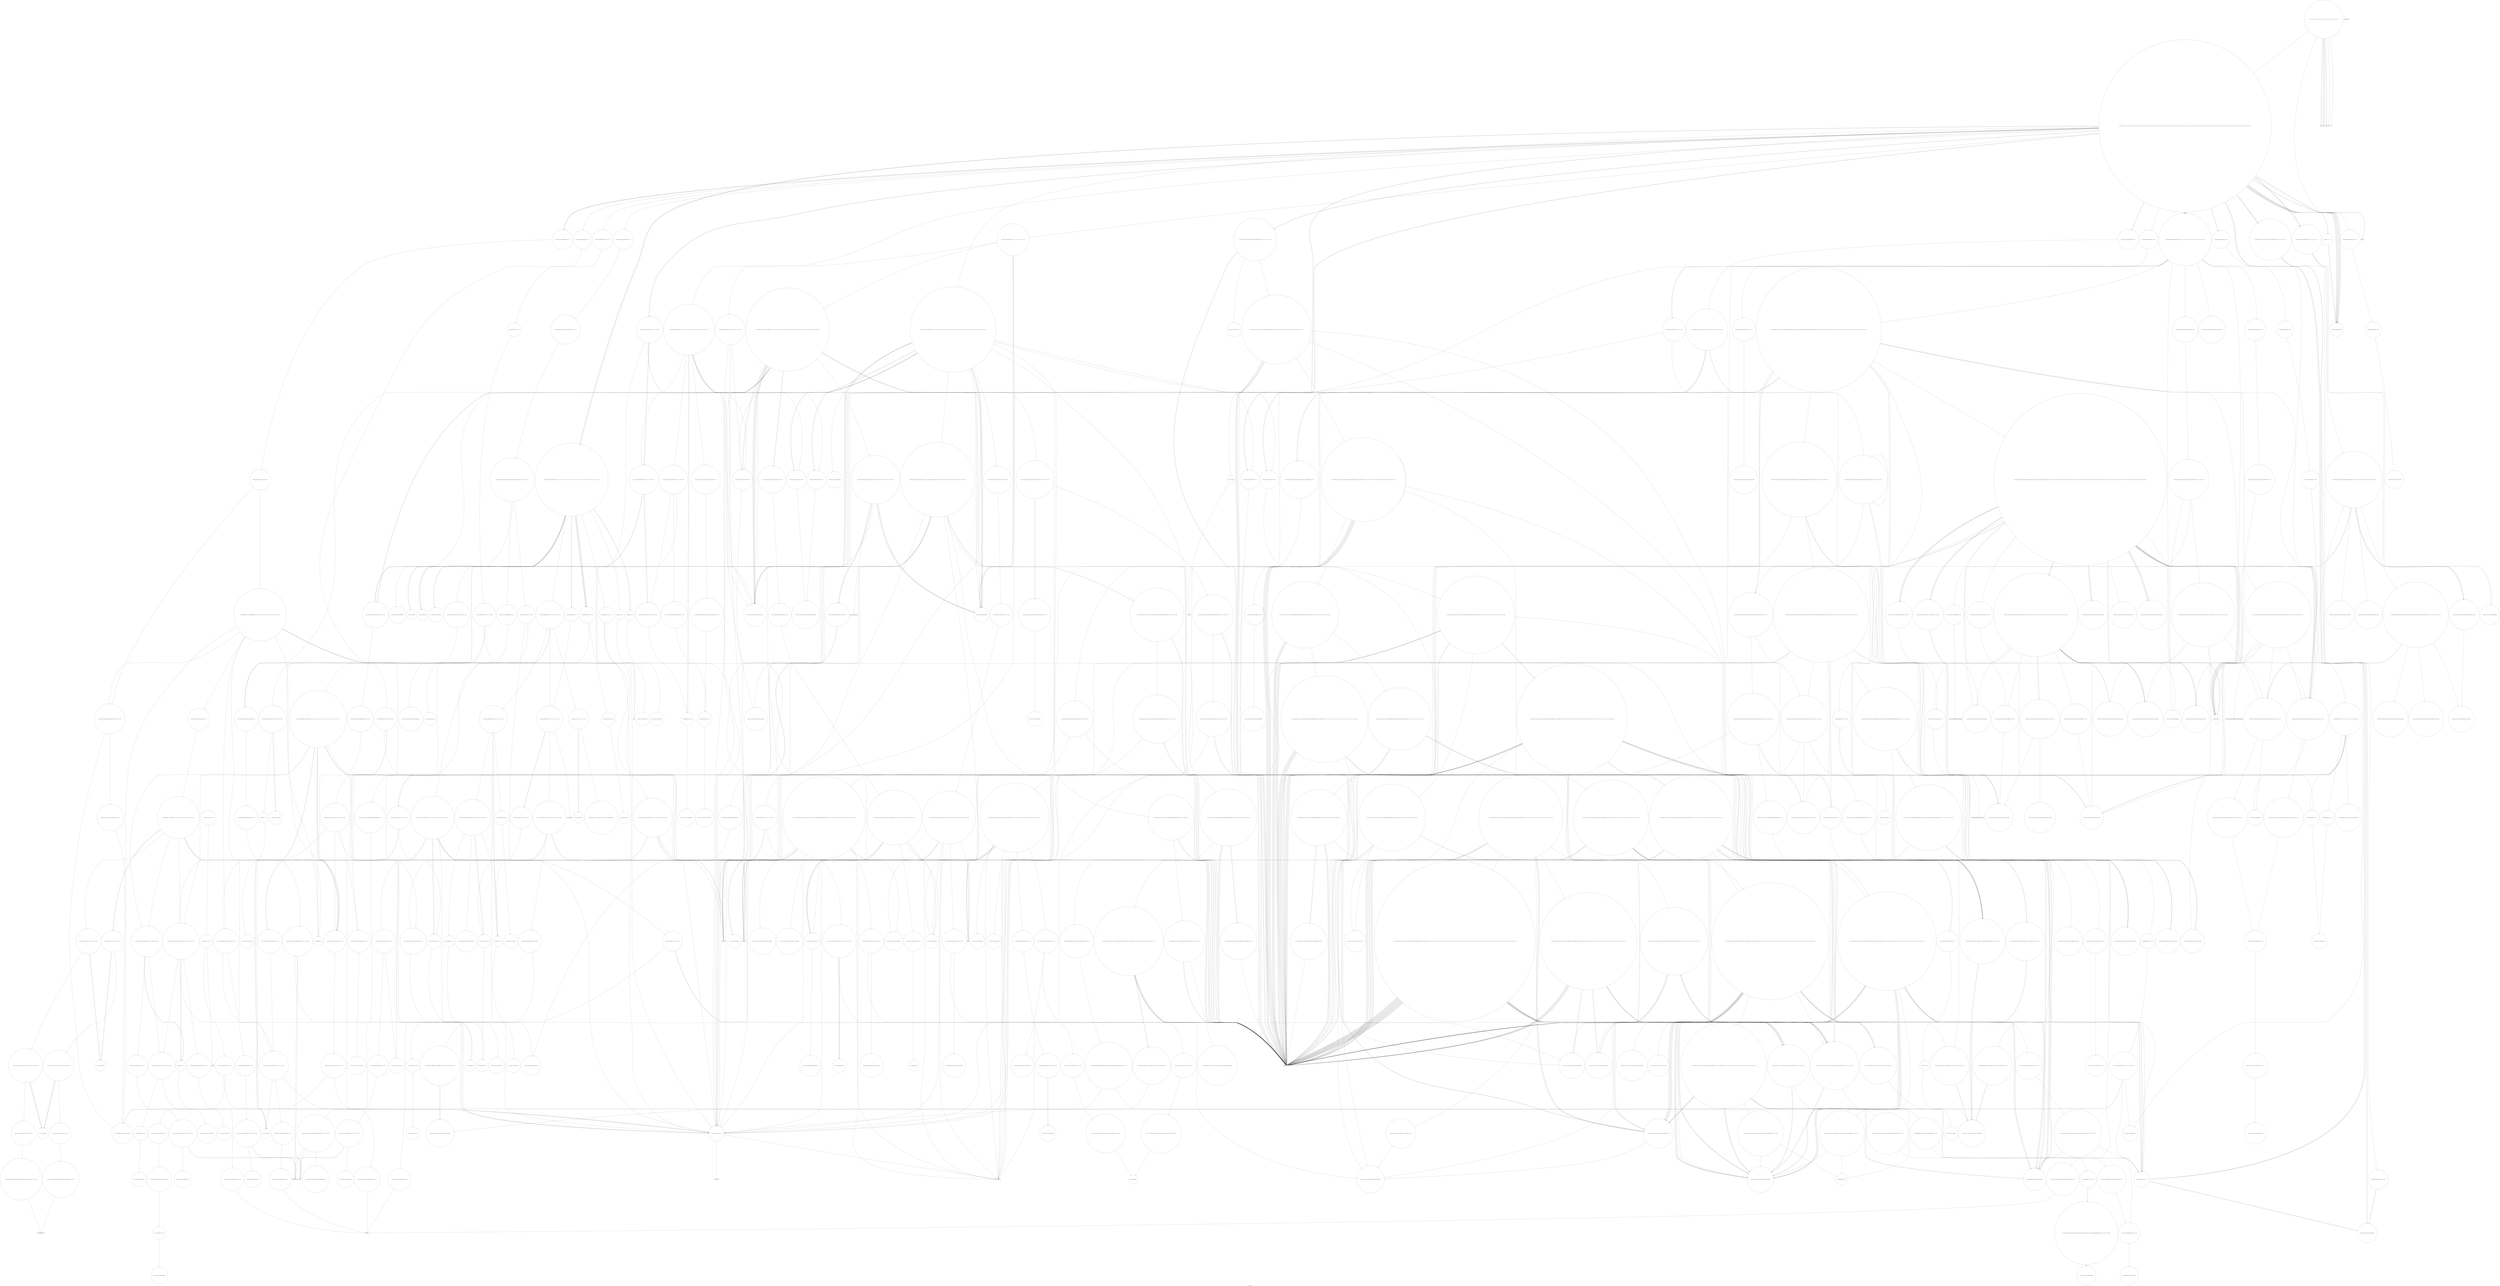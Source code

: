 digraph "Call Graph" {
	label="Call Graph";

	Node0x55d7a5d4be80 [shape=record,shape=circle,label="{__cxx_global_var_init|{<s0>1|<s1>2}}"];
	Node0x55d7a5d4be80:s0 -> Node0x55d7a5d4bf00[color=black];
	Node0x55d7a5d4be80:s1 -> Node0x55d7a67c72e0[color=black];
	Node0x55d7a67d65c0 [shape=record,shape=circle,label="{_ZSt22__copy_move_backward_aILb1EPSt4pairIiiES2_ET1_T0_S4_S3_|{<s0>916}}"];
	Node0x55d7a67d65c0:s0 -> Node0x55d7a67d66c0[color=black];
	Node0x55d7a67d3c40 [shape=record,shape=circle,label="{_ZSt18uninitialized_copyISt13move_iteratorIPSt4pairIiiEES3_ET0_T_S6_S5_|{<s0>601|<s1>602|<s2>603}}"];
	Node0x55d7a67d3c40:s0 -> Node0x55d7a67cd520[color=black];
	Node0x55d7a67d3c40:s1 -> Node0x55d7a67cd520[color=black];
	Node0x55d7a67d3c40:s2 -> Node0x55d7a67d3cc0[color=black];
	Node0x55d7a67cb280 [shape=record,shape=circle,label="{_ZNSt11_Tuple_implILm0EJRKxEE7_M_headERS2_|{<s0>425}}"];
	Node0x55d7a67cb280:s0 -> Node0x55d7a67cb380[color=black];
	Node0x55d7a67c90e0 [shape=record,shape=circle,label="{_ZNSt16allocator_traitsISaISt4pairIiiEEE10deallocateERS2_PS1_m|{<s0>257}}"];
	Node0x55d7a67c90e0:s0 -> Node0x55d7a67c9160[color=black];
	Node0x55d7a67c7f60 [shape=record,shape=circle,label="{_ZNSt4pairIiiEaSEOS0_|{<s0>123|<s1>124}}"];
	Node0x55d7a67c7f60:s0 -> Node0x55d7a67c9c80[color=black];
	Node0x55d7a67c7f60:s1 -> Node0x55d7a67c9c80[color=black];
	Node0x55d7a67cf3a0 [shape=record,shape=circle,label="{_ZSt12__miter_baseIPSt4pairIiiEET_S3_}"];
	Node0x55d7a67d4a40 [shape=record,shape=circle,label="{_ZNSt12_Vector_baseISt4pairIiiESaIS1_EE17_M_create_storageEm|{<s0>644}}"];
	Node0x55d7a67d4a40:s0 -> Node0x55d7a67d3440[color=black];
	Node0x55d7a67cc080 [shape=record,shape=circle,label="{_ZNSt11_Deque_baseIxSaIxEE11_Deque_implC2Ev|{<s0>463|<s1>464|<s2>465}}"];
	Node0x55d7a67cc080:s0 -> Node0x55d7a67cc180[color=black];
	Node0x55d7a67cc080:s1 -> Node0x55d7a67cc200[color=black];
	Node0x55d7a67cc080:s2 -> Node0x55d7a67cc200[color=black];
	Node0x55d7a67cd720 [shape=record,shape=circle,label="{_ZNK9__gnu_cxx13new_allocatorImE8max_sizeEv}"];
	Node0x55d7a67c9d80 [shape=record,shape=circle,label="{_ZNSt5dequeIxSaIxEED2Ev|{<s0>190|<s1>191|<s2>192|<s3>193|<s4>194|<s5>195|<s6>196}}"];
	Node0x55d7a67c9d80:s0 -> Node0x55d7a67c9e80[color=black];
	Node0x55d7a67c9d80:s1 -> Node0x55d7a67c9f00[color=black];
	Node0x55d7a67c9d80:s2 -> Node0x55d7a67c9f80[color=black];
	Node0x55d7a67c9d80:s3 -> Node0x55d7a67c9e00[color=black];
	Node0x55d7a67c9d80:s4 -> Node0x55d7a67ca000[color=black];
	Node0x55d7a67c9d80:s5 -> Node0x55d7a67ca000[color=black];
	Node0x55d7a67c9d80:s6 -> Node0x55d7a67c9b00[color=black];
	Node0x55d7a67d5840 [shape=record,shape=circle,label="{_ZSt4moveIRSt4pairIiiEEONSt16remove_referenceIT_E4typeEOS4_}"];
	Node0x55d7a67cce80 [shape=record,shape=circle,label="{_ZSt12__niter_baseIPPxET_S2_}"];
	Node0x55d7a67ce520 [shape=record,shape=circle,label="{_ZNKSt10_Select1stISt4pairIKxiEEclERKS2_}"];
	Node0x55d7a67cab80 [shape=record,shape=circle,label="{_ZNSt8_Rb_treeIxSt4pairIKxiESt10_Select1stIS2_ESt4lessIxESaIS2_EE13_Rb_tree_implIS6_Lb1EED2Ev|{<s0>230}}"];
	Node0x55d7a67cab80:s0 -> Node0x55d7a67c8a60[color=black];
	Node0x55d7a5d4bf00 [shape=record,shape=circle,label="{_ZNSt6vectorISt4pairIiiESaIS1_EEC2Ev|{<s0>3|<s1>4}}"];
	Node0x55d7a5d4bf00:s0 -> Node0x55d7a67c8b60[color=black];
	Node0x55d7a5d4bf00:s1 -> Node0x55d7a67c9b00[color=black];
	Node0x55d7a67d6640 [shape=record,shape=circle,label="{_ZSt12__niter_baseIPSt4pairIiiESt6vectorIS1_SaIS1_EEET_N9__gnu_cxx17__normal_iteratorIS6_T0_EE|{<s0>917}}"];
	Node0x55d7a67d6640:s0 -> Node0x55d7a67d5340[color=black];
	Node0x55d7a67d3cc0 [shape=record,shape=circle,label="{_ZNSt20__uninitialized_copyILb0EE13__uninit_copyISt13move_iteratorIPSt4pairIiiEES5_EET0_T_S8_S7_|{<s0>604|<s1>605|<s2>606|<s3>607|<s4>608|<s5>609|<s6>610|<s7>611|<s8>612|<s9>613|<s10>614}}"];
	Node0x55d7a67d3cc0:s0 -> Node0x55d7a67d3d40[color=black];
	Node0x55d7a67d3cc0:s1 -> Node0x55d7a67d36c0[color=black];
	Node0x55d7a67d3cc0:s2 -> Node0x55d7a67d3e40[color=black];
	Node0x55d7a67d3cc0:s3 -> Node0x55d7a67d3dc0[color=black];
	Node0x55d7a67d3cc0:s4 -> Node0x55d7a67d3ec0[color=black];
	Node0x55d7a67d3cc0:s5 -> Node0x55d7a67c9b80[color=black];
	Node0x55d7a67d3cc0:s6 -> Node0x55d7a67c8ee0[color=black];
	Node0x55d7a67d3cc0:s7 -> Node0x55d7a67ceba0[color=black];
	Node0x55d7a67d3cc0:s8 -> Node0x55d7a67cec20[color=black];
	Node0x55d7a67d3cc0:s9 -> Node0x55d7a67ceca0[color=black];
	Node0x55d7a67d3cc0:s10 -> Node0x55d7a67c9b00[color=black];
	Node0x55d7a67cb300 [shape=record,shape=circle,label="{_ZNSt10_Head_baseILm0ERKxLb0EEC2ES1_}"];
	Node0x55d7a67c9160 [shape=record,shape=circle,label="{_ZN9__gnu_cxx13new_allocatorISt4pairIiiEE10deallocateEPS2_m|{<s0>258}}"];
	Node0x55d7a67c9160:s0 -> Node0x55d7a67ca480[color=black];
	Node0x55d7a67c7fe0 [shape=record,shape=Mrecord,label="{__assert_fail}"];
	Node0x55d7a67cf420 [shape=record,shape=circle,label="{_ZSt13__copy_move_aILb0EPSt4pairIiiES2_ET1_T0_S4_S3_|{<s0>980}}"];
	Node0x55d7a67cf420:s0 -> Node0x55d7a67cf520[color=black];
	Node0x55d7a67d4ac0 [shape=record,shape=circle,label="{_ZSt18uninitialized_copyIN9__gnu_cxx17__normal_iteratorIPKSt4pairIiiESt6vectorIS3_SaIS3_EEEEPS3_ET0_T_SC_SB_|{<s0>645|<s1>646|<s2>647}}"];
	Node0x55d7a67d4ac0:s0 -> Node0x55d7a67cd520[color=black];
	Node0x55d7a67d4ac0:s1 -> Node0x55d7a67cd520[color=black];
	Node0x55d7a67d4ac0:s2 -> Node0x55d7a67d4b40[color=black];
	Node0x55d7a67cc100 [shape=record,shape=circle,label="{_ZNSt11_Deque_baseIxSaIxEE17_M_initialize_mapEm|{<s0>466|<s1>467|<s2>468|<s3>469|<s4>470|<s5>471|<s6>472|<s7>473|<s8>474|<s9>475|<s10>476|<s11>477}}"];
	Node0x55d7a67cc100:s0 -> Node0x55d7a67ca380[color=black];
	Node0x55d7a67cc100:s1 -> Node0x55d7a67cc300[color=black];
	Node0x55d7a67cc100:s2 -> Node0x55d7a67cc380[color=black];
	Node0x55d7a67cc100:s3 -> Node0x55d7a67cc400[color=black];
	Node0x55d7a67cc100:s4 -> Node0x55d7a67c9b80[color=black];
	Node0x55d7a67cc100:s5 -> Node0x55d7a67ca180[color=black];
	Node0x55d7a67cc100:s6 -> Node0x55d7a67ceba0[color=black];
	Node0x55d7a67cc100:s7 -> Node0x55d7a67cec20[color=black];
	Node0x55d7a67cc100:s8 -> Node0x55d7a67cc480[color=black];
	Node0x55d7a67cc100:s9 -> Node0x55d7a67cc480[color=black];
	Node0x55d7a67cc100:s10 -> Node0x55d7a67ca380[color=black];
	Node0x55d7a67cc100:s11 -> Node0x55d7a67c9b00[color=black];
	Node0x55d7a67cd7a0 [shape=record,shape=Mrecord,label="{_ZSt17__throw_bad_allocv}"];
	Node0x55d7a67c9e00 [shape=record,shape=circle,label="{_ZNSt5dequeIxSaIxEE15_M_destroy_dataESt15_Deque_iteratorIxRxPxES5_RKS0_}"];
	Node0x55d7a67d58c0 [shape=record,shape=circle,label="{_ZNK9__gnu_cxx17__normal_iteratorIPSt4pairIiiESt6vectorIS2_SaIS2_EEEplEl|{<s0>763}}"];
	Node0x55d7a67d58c0:s0 -> Node0x55d7a67d4f40[color=black];
	Node0x55d7a67ccf00 [shape=record,shape=circle,label="{_ZNSt11__copy_moveILb0ELb1ESt26random_access_iterator_tagE8__copy_mIPxEEPT_PKS4_S7_S5_|{<s0>537}}"];
	Node0x55d7a67ccf00:s0 -> Node0x55d7a67ccf80[color=black];
	Node0x55d7a67ce5a0 [shape=record,shape=circle,label="{_ZNSt8_Rb_treeIxSt4pairIKxiESt10_Select1stIS2_ESt4lessIxESaIS2_EE8_S_valueEPKSt13_Rb_tree_nodeIS2_E|{<s0>341}}"];
	Node0x55d7a67ce5a0:s0 -> Node0x55d7a67ce620[color=black];
	Node0x55d7a67cac00 [shape=record,shape=circle,label="{_ZNSt8_Rb_treeIxSt4pairIKxiESt10_Select1stIS2_ESt4lessIxESaIS2_EE8_S_rightEPSt18_Rb_tree_node_base}"];
	Node0x55d7a67c7260 [shape=record,shape=circle,label="{_ZNSt6vectorISt4pairIiiESaIS1_EED2Ev|{<s0>5|<s1>6|<s2>7|<s3>8|<s4>9}}"];
	Node0x55d7a67c7260:s0 -> Node0x55d7a67c8de0[color=black];
	Node0x55d7a67c7260:s1 -> Node0x55d7a67c8d60[color=black];
	Node0x55d7a67c7260:s2 -> Node0x55d7a67c8e60[color=black];
	Node0x55d7a67c7260:s3 -> Node0x55d7a67c8e60[color=black];
	Node0x55d7a67c7260:s4 -> Node0x55d7a67c9b00[color=black];
	Node0x55d7a67d66c0 [shape=record,shape=circle,label="{_ZNSt20__copy_move_backwardILb1ELb0ESt26random_access_iterator_tagE13__copy_move_bIPSt4pairIiiES5_EET0_T_S7_S6_|{<s0>918|<s1>919}}"];
	Node0x55d7a67d66c0:s0 -> Node0x55d7a67d5840[color=black];
	Node0x55d7a67d66c0:s1 -> Node0x55d7a67c7f60[color=black];
	Node0x55d7a67d3d40 [shape=record,shape=circle,label="{_ZStneIPSt4pairIiiEEbRKSt13move_iteratorIT_ES7_|{<s0>615}}"];
	Node0x55d7a67d3d40:s0 -> Node0x55d7a67d3f40[color=black];
	Node0x55d7a67cb380 [shape=record,shape=circle,label="{_ZNSt10_Head_baseILm0ERKxLb0EE7_M_headERS2_}"];
	Node0x55d7a67c91e0 [shape=record,shape=circle,label="{_ZN9__gnu_cxx13new_allocatorISt4pairIiiEED2Ev}"];
	Node0x55d7a67c8060 [shape=record,shape=circle,label="{_ZNSt6vectorISt4pairIiiESaIS1_EEC2ERKS3_|{<s0>125|<s1>126|<s2>127|<s3>128|<s4>129|<s5>130|<s6>131|<s7>132|<s8>133|<s9>134|<s10>135}}"];
	Node0x55d7a67c8060:s0 -> Node0x55d7a67d31c0[color=black];
	Node0x55d7a67c8060:s1 -> Node0x55d7a67d3940[color=black];
	Node0x55d7a67c8060:s2 -> Node0x55d7a67d4540[color=black];
	Node0x55d7a67c8060:s3 -> Node0x55d7a67d45c0[color=black];
	Node0x55d7a67c8060:s4 -> Node0x55d7a67d4640[color=black];
	Node0x55d7a67c8060:s5 -> Node0x55d7a67d4740[color=black];
	Node0x55d7a67c8060:s6 -> Node0x55d7a67d47c0[color=black];
	Node0x55d7a67c8060:s7 -> Node0x55d7a67c8de0[color=black];
	Node0x55d7a67c8060:s8 -> Node0x55d7a67d46c0[color=black];
	Node0x55d7a67c8060:s9 -> Node0x55d7a67d4640[color=black];
	Node0x55d7a67c8060:s10 -> Node0x55d7a67c8e60[color=black];
	Node0x55d7a67cf4a0 [shape=record,shape=circle,label="{_ZSt12__niter_baseIPSt4pairIiiEET_S3_}"];
	Node0x55d7a67d4b40 [shape=record,shape=circle,label="{_ZNSt20__uninitialized_copyILb0EE13__uninit_copyIN9__gnu_cxx17__normal_iteratorIPKSt4pairIiiESt6vectorIS5_SaIS5_EEEEPS5_EET0_T_SE_SD_|{<s0>648|<s1>649|<s2>650|<s3>651|<s4>652|<s5>653|<s6>654|<s7>655|<s8>656|<s9>657|<s10>658}}"];
	Node0x55d7a67d4b40:s0 -> Node0x55d7a67d4bc0[color=black];
	Node0x55d7a67d4b40:s1 -> Node0x55d7a67d36c0[color=black];
	Node0x55d7a67d4b40:s2 -> Node0x55d7a67d4cc0[color=black];
	Node0x55d7a67d4b40:s3 -> Node0x55d7a67d4c40[color=black];
	Node0x55d7a67d4b40:s4 -> Node0x55d7a67d4d40[color=black];
	Node0x55d7a67d4b40:s5 -> Node0x55d7a67c9b80[color=black];
	Node0x55d7a67d4b40:s6 -> Node0x55d7a67c8ee0[color=black];
	Node0x55d7a67d4b40:s7 -> Node0x55d7a67ceba0[color=black];
	Node0x55d7a67d4b40:s8 -> Node0x55d7a67cec20[color=black];
	Node0x55d7a67d4b40:s9 -> Node0x55d7a67ceca0[color=black];
	Node0x55d7a67d4b40:s10 -> Node0x55d7a67c9b00[color=black];
	Node0x55d7a67cc180 [shape=record,shape=circle,label="{_ZNSaIxEC2Ev|{<s0>478}}"];
	Node0x55d7a67cc180:s0 -> Node0x55d7a67cc280[color=black];
	Node0x55d7a67cd820 [shape=record,shape=Mrecord,label="{_Znwm}"];
	Node0x55d7a67c9e80 [shape=record,shape=circle,label="{_ZNSt5dequeIxSaIxEE5beginEv|{<s0>197}}"];
	Node0x55d7a67c9e80:s0 -> Node0x55d7a67ca080[color=black];
	Node0x55d7a67d5940 [shape=record,shape=circle,label="{_ZNK9__gnu_cxx17__normal_iteratorIPSt4pairIiiESt6vectorIS2_SaIS2_EEEdeEv}"];
	Node0x55d7a67ccf80 [shape=record,shape=Mrecord,label="{llvm.memmove.p0i8.p0i8.i64}"];
	Node0x55d7a67ce620 [shape=record,shape=circle,label="{_ZNKSt13_Rb_tree_nodeISt4pairIKxiEE9_M_valptrEv|{<s0>342}}"];
	Node0x55d7a67ce620:s0 -> Node0x55d7a67ce6a0[color=black];
	Node0x55d7a67cac80 [shape=record,shape=circle,label="{_ZNSt8_Rb_treeIxSt4pairIKxiESt10_Select1stIS2_ESt4lessIxESaIS2_EE7_S_leftEPSt18_Rb_tree_node_base}"];
	Node0x55d7a67c72e0 [shape=record,shape=Mrecord,label="{__cxa_atexit}"];
	Node0x55d7a67d6740 [shape=record,shape=circle,label="{_ZNK9__gnu_cxx5__ops14_Val_less_iterclISt4pairIiiENS_17__normal_iteratorIPS4_St6vectorIS4_SaIS4_EEEEEEbRT_T0_|{<s0>920|<s1>921}}"];
	Node0x55d7a67d6740:s0 -> Node0x55d7a67d5940[color=black];
	Node0x55d7a67d6740:s1 -> Node0x55d7a67d5c40[color=black];
	Node0x55d7a67d3dc0 [shape=record,shape=circle,label="{_ZSt10_ConstructISt4pairIiiEJS1_EEvPT_DpOT0_|{<s0>616|<s1>617}}"];
	Node0x55d7a67d3dc0:s0 -> Node0x55d7a67d4040[color=black];
	Node0x55d7a67d3dc0:s1 -> Node0x55d7a67cd520[color=black];
	Node0x55d7a67cb400 [shape=record,shape=circle,label="{_ZNSt4pairIKxiEC2IJRS0_EJLm0EEJEJEEERSt5tupleIJDpT_EERS4_IJDpT1_EESt12_Index_tupleIJXspT0_EEESD_IJXspT2_EEE|{<s0>426|<s1>427}}"];
	Node0x55d7a67cb400:s0 -> Node0x55d7a67cb480[color=black];
	Node0x55d7a67cb400:s1 -> Node0x55d7a67cb200[color=black];
	Node0x55d7a67c9260 [shape=record,shape=circle,label="{_ZN9__gnu_cxx13new_allocatorIbEC2Ev}"];
	Node0x55d7a67c80e0 [shape=record,shape=circle,label="{_ZSt4sortIN9__gnu_cxx17__normal_iteratorIPSt4pairIiiESt6vectorIS3_SaIS3_EEEEEvT_S9_|{<s0>136|<s1>137|<s2>138|<s3>139}}"];
	Node0x55d7a67c80e0:s0 -> Node0x55d7a67cd520[color=black];
	Node0x55d7a67c80e0:s1 -> Node0x55d7a67cd520[color=black];
	Node0x55d7a67c80e0:s2 -> Node0x55d7a67d5040[color=black];
	Node0x55d7a67c80e0:s3 -> Node0x55d7a67d4fc0[color=black];
	Node0x55d7a67cf520 [shape=record,shape=circle,label="{_ZNSt11__copy_moveILb0ELb0ESt26random_access_iterator_tagE8__copy_mIPSt4pairIiiES5_EET0_T_S7_S6_|{<s0>981}}"];
	Node0x55d7a67cf520:s0 -> Node0x55d7a67cf2a0[color=black];
	Node0x55d7a67d4bc0 [shape=record,shape=circle,label="{_ZN9__gnu_cxxneIPKSt4pairIiiESt6vectorIS2_SaIS2_EEEEbRKNS_17__normal_iteratorIT_T0_EESD_|{<s0>659|<s1>660}}"];
	Node0x55d7a67d4bc0:s0 -> Node0x55d7a67d4dc0[color=black];
	Node0x55d7a67d4bc0:s1 -> Node0x55d7a67d4dc0[color=black];
	Node0x55d7a67cc200 [shape=record,shape=circle,label="{_ZNSt15_Deque_iteratorIxRxPxEC2Ev}"];
	Node0x55d7a67cd8a0 [shape=record,shape=circle,label="{_ZNSt13_Bit_iteratorpLEl|{<s0>299}}"];
	Node0x55d7a67cd8a0:s0 -> Node0x55d7a67cd920[color=black];
	Node0x55d7a67c9f00 [shape=record,shape=circle,label="{_ZNSt5dequeIxSaIxEE3endEv|{<s0>198}}"];
	Node0x55d7a67c9f00:s0 -> Node0x55d7a67ca080[color=black];
	Node0x55d7a67d59c0 [shape=record,shape=circle,label="{_ZSt13__adjust_heapIN9__gnu_cxx17__normal_iteratorIPSt4pairIiiESt6vectorIS3_SaIS3_EEEElS3_NS0_5__ops15_Iter_less_iterEEvT_T0_SC_T1_T2_|{<s0>764|<s1>765|<s2>766|<s3>767|<s4>768|<s5>769|<s6>770|<s7>771|<s8>772|<s9>773|<s10>774|<s11>775|<s12>776|<s13>777|<s14>778|<s15>779|<s16>780|<s17>781|<s18>782|<s19>783|<s20>784}}"];
	Node0x55d7a67d59c0:s0 -> Node0x55d7a67d58c0[color=black];
	Node0x55d7a67d59c0:s1 -> Node0x55d7a67d58c0[color=black];
	Node0x55d7a67d59c0:s2 -> Node0x55d7a67d56c0[color=black];
	Node0x55d7a67d59c0:s3 -> Node0x55d7a67d58c0[color=black];
	Node0x55d7a67d59c0:s4 -> Node0x55d7a67d5940[color=black];
	Node0x55d7a67d59c0:s5 -> Node0x55d7a67d5840[color=black];
	Node0x55d7a67d59c0:s6 -> Node0x55d7a67d58c0[color=black];
	Node0x55d7a67d59c0:s7 -> Node0x55d7a67d5940[color=black];
	Node0x55d7a67d59c0:s8 -> Node0x55d7a67c7f60[color=black];
	Node0x55d7a67d59c0:s9 -> Node0x55d7a67d58c0[color=black];
	Node0x55d7a67d59c0:s10 -> Node0x55d7a67d5940[color=black];
	Node0x55d7a67d59c0:s11 -> Node0x55d7a67d5840[color=black];
	Node0x55d7a67d59c0:s12 -> Node0x55d7a67d58c0[color=black];
	Node0x55d7a67d59c0:s13 -> Node0x55d7a67d5940[color=black];
	Node0x55d7a67d59c0:s14 -> Node0x55d7a67c7f60[color=black];
	Node0x55d7a67d59c0:s15 -> Node0x55d7a67d5a40[color=black];
	Node0x55d7a67d59c0:s16 -> Node0x55d7a67d5ac0[color=black];
	Node0x55d7a67d59c0:s17 -> Node0x55d7a67cd520[color=black];
	Node0x55d7a67d59c0:s18 -> Node0x55d7a67d5840[color=black];
	Node0x55d7a67d59c0:s19 -> Node0x55d7a67cd520[color=black];
	Node0x55d7a67d59c0:s20 -> Node0x55d7a67d5b40[color=black];
	Node0x55d7a67cd000 [shape=record,shape=circle,label="{_ZSt23__copy_move_backward_a2ILb0EPPxS1_ET1_T0_S3_S2_|{<s0>538|<s1>539|<s2>540|<s3>541}}"];
	Node0x55d7a67cd000:s0 -> Node0x55d7a67cce80[color=black];
	Node0x55d7a67cd000:s1 -> Node0x55d7a67cce80[color=black];
	Node0x55d7a67cd000:s2 -> Node0x55d7a67cce80[color=black];
	Node0x55d7a67cd000:s3 -> Node0x55d7a67cd080[color=black];
	Node0x55d7a67ce6a0 [shape=record,shape=circle,label="{_ZNK9__gnu_cxx16__aligned_membufISt4pairIKxiEE6_M_ptrEv|{<s0>343}}"];
	Node0x55d7a67ce6a0:s0 -> Node0x55d7a67ce720[color=black];
	Node0x55d7a67cad00 [shape=record,shape=circle,label="{_ZNSt8_Rb_treeIxSt4pairIKxiESt10_Select1stIS2_ESt4lessIxESaIS2_EE12_M_drop_nodeEPSt13_Rb_tree_nodeIS2_E|{<s0>231|<s1>232}}"];
	Node0x55d7a67cad00:s0 -> Node0x55d7a67cad80[color=black];
	Node0x55d7a67cad00:s1 -> Node0x55d7a67cae00[color=black];
	Node0x55d7a67c7360 [shape=record,shape=circle,label="{_Z4nearRKSt4pairIiiES2_|{<s0>10|<s1>11}}"];
	Node0x55d7a67c7360:s0 -> Node0x55d7a67c73e0[color=black];
	Node0x55d7a67c7360:s1 -> Node0x55d7a67c73e0[color=black];
	Node0x55d7a67d67c0 [shape=record,shape=circle,label="{_ZNKSt8_Rb_treeIxSt4pairIKxiESt10_Select1stIS2_ESt4lessIxESaIS2_EE4findERS1_|{<s0>922|<s1>923|<s2>924|<s3>925|<s4>926|<s5>927|<s6>928|<s7>929|<s8>930}}"];
	Node0x55d7a67d67c0:s0 -> Node0x55d7a67d69c0[color=black];
	Node0x55d7a67d67c0:s1 -> Node0x55d7a67d6a40[color=black];
	Node0x55d7a67d67c0:s2 -> Node0x55d7a67d6940[color=black];
	Node0x55d7a67d67c0:s3 -> Node0x55d7a67d68c0[color=black];
	Node0x55d7a67d67c0:s4 -> Node0x55d7a67d6840[color=black];
	Node0x55d7a67d67c0:s5 -> Node0x55d7a67cb680[color=black];
	Node0x55d7a67d67c0:s6 -> Node0x55d7a67ce020[color=black];
	Node0x55d7a67d67c0:s7 -> Node0x55d7a67d68c0[color=black];
	Node0x55d7a67d67c0:s8 -> Node0x55d7a67cd520[color=black];
	Node0x55d7a67d3e40 [shape=record,shape=circle,label="{_ZNKSt13move_iteratorIPSt4pairIiiEEdeEv}"];
	Node0x55d7a67cb480 [shape=record,shape=circle,label="{_ZSt3getILm0EJRKxEERNSt13tuple_elementIXT_ESt5tupleIJDpT0_EEE4typeERS6_|{<s0>428}}"];
	Node0x55d7a67cb480:s0 -> Node0x55d7a67cb500[color=black];
	Node0x55d7a67c92e0 [shape=record,shape=circle,label="{_ZN9__gnu_cxx13new_allocatorIbED2Ev}"];
	Node0x55d7a67c8160 [shape=record,shape=circle,label="{_ZNSt6vectorISt4pairIiiESaIS1_EE5beginEv|{<s0>140}}"];
	Node0x55d7a67c8160:s0 -> Node0x55d7a67d4f40[color=black];
	Node0x55d7a67cf5a0 [shape=record,shape=circle,label="{_ZSt18uninitialized_copyIPSt4pairIiiES2_ET0_T_S4_S3_|{<s0>982}}"];
	Node0x55d7a67cf5a0:s0 -> Node0x55d7a67cf620[color=black];
	Node0x55d7a67d4c40 [shape=record,shape=circle,label="{_ZSt10_ConstructISt4pairIiiEJRKS1_EEvPT_DpOT0_|{<s0>661|<s1>662}}"];
	Node0x55d7a67d4c40:s0 -> Node0x55d7a67d4e40[color=black];
	Node0x55d7a67d4c40:s1 -> Node0x55d7a67cd520[color=black];
	Node0x55d7a67cc280 [shape=record,shape=circle,label="{_ZN9__gnu_cxx13new_allocatorIxEC2Ev}"];
	Node0x55d7a67cd920 [shape=record,shape=circle,label="{_ZNSt18_Bit_iterator_base7_M_incrEl}"];
	Node0x55d7a67c9f80 [shape=record,shape=circle,label="{_ZNSt11_Deque_baseIxSaIxEE19_M_get_Tp_allocatorEv}"];
	Node0x55d7a67d5a40 [shape=record,shape=circle,label="{_ZSt4moveIRN9__gnu_cxx5__ops15_Iter_less_iterEEONSt16remove_referenceIT_E4typeEOS5_}"];
	Node0x55d7a67cd080 [shape=record,shape=circle,label="{_ZSt22__copy_move_backward_aILb0EPPxS1_ET1_T0_S3_S2_|{<s0>542}}"];
	Node0x55d7a67cd080:s0 -> Node0x55d7a67cd100[color=black];
	Node0x55d7a67ce720 [shape=record,shape=circle,label="{_ZNK9__gnu_cxx16__aligned_membufISt4pairIKxiEE7_M_addrEv}"];
	Node0x55d7a67cad80 [shape=record,shape=circle,label="{_ZNSt8_Rb_treeIxSt4pairIKxiESt10_Select1stIS2_ESt4lessIxESaIS2_EE15_M_destroy_nodeEPSt13_Rb_tree_nodeIS2_E|{<s0>233|<s1>234|<s2>235|<s3>236}}"];
	Node0x55d7a67cad80:s0 -> Node0x55d7a67caf00[color=black];
	Node0x55d7a67cad80:s1 -> Node0x55d7a67caf80[color=black];
	Node0x55d7a67cad80:s2 -> Node0x55d7a67cae80[color=black];
	Node0x55d7a67cad80:s3 -> Node0x55d7a67c9b00[color=black];
	Node0x55d7a67c73e0 [shape=record,shape=Mrecord,label="{abs}"];
	Node0x55d7a67d6840 [shape=record,shape=circle,label="{_ZNKSt23_Rb_tree_const_iteratorISt4pairIKxiEEeqERKS3_}"];
	Node0x55d7a67d3ec0 [shape=record,shape=circle,label="{_ZNSt13move_iteratorIPSt4pairIiiEEppEv}"];
	Node0x55d7a67cb500 [shape=record,shape=circle,label="{_ZSt12__get_helperILm0ERKxJEERT0_RSt11_Tuple_implIXT_EJS2_DpT1_EE|{<s0>429}}"];
	Node0x55d7a67cb500:s0 -> Node0x55d7a67cb280[color=black];
	Node0x55d7a67c9360 [shape=record,shape=circle,label="{_ZNSt13_Bvector_baseISaIbEEC2ERKS0_|{<s0>259|<s1>260|<s2>261|<s3>262}}"];
	Node0x55d7a67c9360:s0 -> Node0x55d7a67c95e0[color=black];
	Node0x55d7a67c9360:s1 -> Node0x55d7a67c9660[color=black];
	Node0x55d7a67c9360:s2 -> Node0x55d7a67c96e0[color=black];
	Node0x55d7a67c9360:s3 -> Node0x55d7a67c96e0[color=black];
	Node0x55d7a67c81e0 [shape=record,shape=circle,label="{_ZNSt6vectorISt4pairIiiESaIS1_EE3endEv|{<s0>141}}"];
	Node0x55d7a67c81e0:s0 -> Node0x55d7a67d4f40[color=black];
	Node0x55d7a67cf620 [shape=record,shape=circle,label="{_ZNSt20__uninitialized_copyILb0EE13__uninit_copyIPSt4pairIiiES4_EET0_T_S6_S5_|{<s0>983|<s1>984|<s2>985|<s3>986|<s4>987|<s5>988|<s6>989|<s7>990}}"];
	Node0x55d7a67cf620:s0 -> Node0x55d7a67d36c0[color=black];
	Node0x55d7a67cf620:s1 -> Node0x55d7a67cf6a0[color=black];
	Node0x55d7a67cf620:s2 -> Node0x55d7a67c9b80[color=black];
	Node0x55d7a67cf620:s3 -> Node0x55d7a67c8ee0[color=black];
	Node0x55d7a67cf620:s4 -> Node0x55d7a67ceba0[color=black];
	Node0x55d7a67cf620:s5 -> Node0x55d7a67cec20[color=black];
	Node0x55d7a67cf620:s6 -> Node0x55d7a67ceca0[color=black];
	Node0x55d7a67cf620:s7 -> Node0x55d7a67c9b00[color=black];
	Node0x55d7a67d4cc0 [shape=record,shape=circle,label="{_ZNK9__gnu_cxx17__normal_iteratorIPKSt4pairIiiESt6vectorIS2_SaIS2_EEEdeEv}"];
	Node0x55d7a67cc300 [shape=record,shape=circle,label="{_ZSt3maxImERKT_S2_S2_}"];
	Node0x55d7a67cd9a0 [shape=record,shape=circle,label="{_ZSt8__fill_aIPmiEN9__gnu_cxx11__enable_ifIXsr11__is_scalarIT0_EE7__valueEvE6__typeET_S6_RKS3_}"];
	Node0x55d7a67ca000 [shape=record,shape=circle,label="{_ZNSt11_Deque_baseIxSaIxEED2Ev|{<s0>199|<s1>200|<s2>201}}"];
	Node0x55d7a67ca000:s0 -> Node0x55d7a67ca100[color=black];
	Node0x55d7a67ca000:s1 -> Node0x55d7a67ca180[color=black];
	Node0x55d7a67ca000:s2 -> Node0x55d7a67ca200[color=black];
	Node0x55d7a67d5ac0 [shape=record,shape=circle,label="{_ZN9__gnu_cxx5__ops14_Iter_less_valC2ENS0_15_Iter_less_iterE}"];
	Node0x55d7a67cd100 [shape=record,shape=circle,label="{_ZNSt20__copy_move_backwardILb0ELb1ESt26random_access_iterator_tagE13__copy_move_bIPxEEPT_PKS4_S7_S5_|{<s0>543}}"];
	Node0x55d7a67cd100:s0 -> Node0x55d7a67ccf80[color=black];
	Node0x55d7a67ce7a0 [shape=record,shape=circle,label="{_ZNSt8_Rb_treeIxSt4pairIKxiESt10_Select1stIS2_ESt4lessIxESaIS2_EE3endEv|{<s0>344}}"];
	Node0x55d7a67ce7a0:s0 -> Node0x55d7a67ce4a0[color=black];
	Node0x55d7a67cae00 [shape=record,shape=circle,label="{_ZNSt8_Rb_treeIxSt4pairIKxiESt10_Select1stIS2_ESt4lessIxESaIS2_EE11_M_put_nodeEPSt13_Rb_tree_nodeIS2_E|{<s0>237|<s1>238|<s2>239}}"];
	Node0x55d7a67cae00:s0 -> Node0x55d7a67caf00[color=black];
	Node0x55d7a67cae00:s1 -> Node0x55d7a67c8960[color=black];
	Node0x55d7a67cae00:s2 -> Node0x55d7a67c9b00[color=black];
	Node0x55d7a67c7460 [shape=record,shape=circle,label="{_Z11isConnectedRKSt6vectorISt4pairIiiESaIS1_EE|{<s0>12|<s1>13|<s2>14|<s3>15|<s4>16|<s5>17|<s6>18|<s7>19|<s8>20|<s9>21|<s10>22|<s11>23|<s12>24|<s13>25|<s14>26|<s15>27|<s16>28|<s17>29|<s18>30}}"];
	Node0x55d7a67c7460:s0 -> Node0x55d7a67c74e0[color=black];
	Node0x55d7a67c7460:s1 -> Node0x55d7a67c7560[color=black];
	Node0x55d7a67c7460:s2 -> Node0x55d7a67c7660[color=black];
	Node0x55d7a67c7460:s3 -> Node0x55d7a67c76e0[color=black];
	Node0x55d7a67c7460:s4 -> Node0x55d7a67c7760[color=black];
	Node0x55d7a67c7460:s5 -> Node0x55d7a67c76e0[color=black];
	Node0x55d7a67c7460:s6 -> Node0x55d7a67c77e0[color=black];
	Node0x55d7a67c7460:s7 -> Node0x55d7a67c76e0[color=black];
	Node0x55d7a67c7460:s8 -> Node0x55d7a67c77e0[color=black];
	Node0x55d7a67c7460:s9 -> Node0x55d7a67c7860[color=black];
	Node0x55d7a67c7460:s10 -> Node0x55d7a67c7860[color=black];
	Node0x55d7a67c7460:s11 -> Node0x55d7a67c7360[color=black];
	Node0x55d7a67c7460:s12 -> Node0x55d7a67c76e0[color=black];
	Node0x55d7a67c7460:s13 -> Node0x55d7a67c7760[color=black];
	Node0x55d7a67c7460:s14 -> Node0x55d7a67c7660[color=black];
	Node0x55d7a67c7460:s15 -> Node0x55d7a67c78e0[color=black];
	Node0x55d7a67c7460:s16 -> Node0x55d7a67c76e0[color=black];
	Node0x55d7a67c7460:s17 -> Node0x55d7a67c77e0[color=black];
	Node0x55d7a67c7460:s18 -> Node0x55d7a67c78e0[color=black];
	Node0x55d7a67d68c0 [shape=record,shape=circle,label="{_ZNKSt8_Rb_treeIxSt4pairIKxiESt10_Select1stIS2_ESt4lessIxESaIS2_EE3endEv|{<s0>931}}"];
	Node0x55d7a67d68c0:s0 -> Node0x55d7a67d6bc0[color=black];
	Node0x55d7a67d3f40 [shape=record,shape=circle,label="{_ZSteqIPSt4pairIiiEEbRKSt13move_iteratorIT_ES7_|{<s0>618|<s1>619}}"];
	Node0x55d7a67d3f40:s0 -> Node0x55d7a67d3fc0[color=black];
	Node0x55d7a67d3f40:s1 -> Node0x55d7a67d3fc0[color=black];
	Node0x55d7a67cb580 [shape=record,shape=circle,label="{_ZNKSt23_Rb_tree_const_iteratorISt4pairIKxiEE13_M_const_castEv|{<s0>430}}"];
	Node0x55d7a67cb580:s0 -> Node0x55d7a67ce4a0[color=black];
	Node0x55d7a67c93e0 [shape=record,shape=circle,label="{_ZNSt6vectorIbSaIbEE13_M_initializeEm|{<s0>263|<s1>264|<s2>265|<s3>266|<s4>267|<s5>268|<s6>269|<s7>270|<s8>271}}"];
	Node0x55d7a67c93e0:s0 -> Node0x55d7a67cd320[color=black];
	Node0x55d7a67c93e0:s1 -> Node0x55d7a67cd3a0[color=black];
	Node0x55d7a67c93e0:s2 -> Node0x55d7a67cd420[color=black];
	Node0x55d7a67c93e0:s3 -> Node0x55d7a67cd4a0[color=black];
	Node0x55d7a67c93e0:s4 -> Node0x55d7a67cd520[color=black];
	Node0x55d7a67c93e0:s5 -> Node0x55d7a67cd4a0[color=black];
	Node0x55d7a67c93e0:s6 -> Node0x55d7a67cd520[color=black];
	Node0x55d7a67c93e0:s7 -> Node0x55d7a67cd5a0[color=black];
	Node0x55d7a67c93e0:s8 -> Node0x55d7a67cd520[color=black];
	Node0x55d7a67c8260 [shape=record,shape=circle,label="{_ZNKSt3mapIxiSt4lessIxESaISt4pairIKxiEEE5countERS3_|{<s0>142|<s1>143|<s2>144}}"];
	Node0x55d7a67c8260:s0 -> Node0x55d7a67d67c0[color=black];
	Node0x55d7a67c8260:s1 -> Node0x55d7a67d68c0[color=black];
	Node0x55d7a67c8260:s2 -> Node0x55d7a67d6840[color=black];
	Node0x55d7a67cf6a0 [shape=record,shape=circle,label="{_ZSt10_ConstructISt4pairIiiEJRS1_EEvPT_DpOT0_|{<s0>991|<s1>992}}"];
	Node0x55d7a67cf6a0:s0 -> Node0x55d7a67cf720[color=black];
	Node0x55d7a67cf6a0:s1 -> Node0x55d7a67cd520[color=black];
	Node0x55d7a67d4d40 [shape=record,shape=circle,label="{_ZN9__gnu_cxx17__normal_iteratorIPKSt4pairIiiESt6vectorIS2_SaIS2_EEEppEv}"];
	Node0x55d7a67cc380 [shape=record,shape=circle,label="{_ZNSt11_Deque_baseIxSaIxEE15_M_allocate_mapEm|{<s0>479|<s1>480|<s2>481|<s3>482}}"];
	Node0x55d7a67cc380:s0 -> Node0x55d7a67ca500[color=black];
	Node0x55d7a67cc380:s1 -> Node0x55d7a67cc500[color=black];
	Node0x55d7a67cc380:s2 -> Node0x55d7a67ca600[color=black];
	Node0x55d7a67cc380:s3 -> Node0x55d7a67ca600[color=black];
	Node0x55d7a67cda20 [shape=record,shape=circle,label="{_ZSt12__niter_baseIPmET_S1_}"];
	Node0x55d7a67ca080 [shape=record,shape=circle,label="{_ZNSt15_Deque_iteratorIxRxPxEC2ERKS2_}"];
	Node0x55d7a67d5b40 [shape=record,shape=circle,label="{_ZSt11__push_heapIN9__gnu_cxx17__normal_iteratorIPSt4pairIiiESt6vectorIS3_SaIS3_EEEElS3_NS0_5__ops14_Iter_less_valEEvT_T0_SC_T1_RT2_|{<s0>785|<s1>786|<s2>787|<s3>788|<s4>789|<s5>790|<s6>791|<s7>792|<s8>793|<s9>794|<s10>795|<s11>796}}"];
	Node0x55d7a67d5b40:s0 -> Node0x55d7a67d58c0[color=black];
	Node0x55d7a67d5b40:s1 -> Node0x55d7a67d5bc0[color=black];
	Node0x55d7a67d5b40:s2 -> Node0x55d7a67d58c0[color=black];
	Node0x55d7a67d5b40:s3 -> Node0x55d7a67d5940[color=black];
	Node0x55d7a67d5b40:s4 -> Node0x55d7a67d5840[color=black];
	Node0x55d7a67d5b40:s5 -> Node0x55d7a67d58c0[color=black];
	Node0x55d7a67d5b40:s6 -> Node0x55d7a67d5940[color=black];
	Node0x55d7a67d5b40:s7 -> Node0x55d7a67c7f60[color=black];
	Node0x55d7a67d5b40:s8 -> Node0x55d7a67d5840[color=black];
	Node0x55d7a67d5b40:s9 -> Node0x55d7a67d58c0[color=black];
	Node0x55d7a67d5b40:s10 -> Node0x55d7a67d5940[color=black];
	Node0x55d7a67d5b40:s11 -> Node0x55d7a67c7f60[color=black];
	Node0x55d7a67d31c0 [shape=record,shape=circle,label="{_ZNKSt6vectorISt4pairIiiESaIS1_EE4sizeEv}"];
	Node0x55d7a67ce820 [shape=record,shape=circle,label="{_ZNKSt8_Rb_treeIxSt4pairIKxiESt10_Select1stIS2_ESt4lessIxESaIS2_EE8key_compEv}"];
	Node0x55d7a67cae80 [shape=record,shape=circle,label="{_ZNSt16allocator_traitsISaISt13_Rb_tree_nodeISt4pairIKxiEEEE7destroyIS3_EEvRS5_PT_|{<s0>240}}"];
	Node0x55d7a67cae80:s0 -> Node0x55d7a67cb000[color=black];
	Node0x55d7a67c74e0 [shape=record,shape=circle,label="{_ZNSaIbEC2Ev|{<s0>31}}"];
	Node0x55d7a67c74e0:s0 -> Node0x55d7a67c9260[color=black];
	Node0x55d7a67d6940 [shape=record,shape=circle,label="{_ZNKSt8_Rb_treeIxSt4pairIKxiESt10_Select1stIS2_ESt4lessIxESaIS2_EE14_M_lower_boundEPKSt13_Rb_tree_nodeIS2_EPKSt18_Rb_tree_node_baseRS1_|{<s0>932|<s1>933|<s2>934|<s3>935|<s4>936}}"];
	Node0x55d7a67d6940:s0 -> Node0x55d7a67ce420[color=black];
	Node0x55d7a67d6940:s1 -> Node0x55d7a67ce020[color=black];
	Node0x55d7a67d6940:s2 -> Node0x55d7a67d6ac0[color=black];
	Node0x55d7a67d6940:s3 -> Node0x55d7a67d6b40[color=black];
	Node0x55d7a67d6940:s4 -> Node0x55d7a67d6bc0[color=black];
	Node0x55d7a67d3fc0 [shape=record,shape=circle,label="{_ZNKSt13move_iteratorIPSt4pairIiiEE4baseEv}"];
	Node0x55d7a67cb600 [shape=record,shape=circle,label="{_ZNKSt8_Rb_treeIxSt4pairIKxiESt10_Select1stIS2_ESt4lessIxESaIS2_EE4sizeEv}"];
	Node0x55d7a67c9460 [shape=record,shape=circle,label="{_ZSt4fillIPmiEvT_S1_RKT0_|{<s0>272|<s1>273|<s2>274}}"];
	Node0x55d7a67c9460:s0 -> Node0x55d7a67cda20[color=black];
	Node0x55d7a67c9460:s1 -> Node0x55d7a67cda20[color=black];
	Node0x55d7a67c9460:s2 -> Node0x55d7a67cd9a0[color=black];
	Node0x55d7a67c82e0 [shape=record,shape=circle,label="{_ZNSt6vectorISt4pairIiiESaIS1_EEaSERKS3_|{<s0>145|<s1>146|<s2>147|<s3>148|<s4>149|<s5>150|<s6>151|<s7>152|<s8>153|<s9>154|<s10>155|<s11>156|<s12>157|<s13>158|<s14>159|<s15>160|<s16>161|<s17>162|<s18>163|<s19>164|<s20>165}}"];
	Node0x55d7a67c82e0:s0 -> Node0x55d7a67d31c0[color=black];
	Node0x55d7a67c82e0:s1 -> Node0x55d7a67d6c40[color=black];
	Node0x55d7a67c82e0:s2 -> Node0x55d7a67d4740[color=black];
	Node0x55d7a67c82e0:s3 -> Node0x55d7a67d47c0[color=black];
	Node0x55d7a67c82e0:s4 -> Node0x55d7a67d6cc0[color=black];
	Node0x55d7a67c82e0:s5 -> Node0x55d7a67c8de0[color=black];
	Node0x55d7a67c82e0:s6 -> Node0x55d7a67c8d60[color=black];
	Node0x55d7a67c82e0:s7 -> Node0x55d7a67c8fe0[color=black];
	Node0x55d7a67c82e0:s8 -> Node0x55d7a67d31c0[color=black];
	Node0x55d7a67c82e0:s9 -> Node0x55d7a67d4740[color=black];
	Node0x55d7a67c82e0:s10 -> Node0x55d7a67d47c0[color=black];
	Node0x55d7a67c82e0:s11 -> Node0x55d7a67c8160[color=black];
	Node0x55d7a67c82e0:s12 -> Node0x55d7a67d6dc0[color=black];
	Node0x55d7a67c82e0:s13 -> Node0x55d7a67c81e0[color=black];
	Node0x55d7a67c82e0:s14 -> Node0x55d7a67c8de0[color=black];
	Node0x55d7a67c82e0:s15 -> Node0x55d7a67d6d40[color=black];
	Node0x55d7a67c82e0:s16 -> Node0x55d7a67d31c0[color=black];
	Node0x55d7a67c82e0:s17 -> Node0x55d7a67d6e40[color=black];
	Node0x55d7a67c82e0:s18 -> Node0x55d7a67d31c0[color=black];
	Node0x55d7a67c82e0:s19 -> Node0x55d7a67c8de0[color=black];
	Node0x55d7a67c82e0:s20 -> Node0x55d7a67d6ec0[color=black];
	Node0x55d7a67cf720 [shape=record,shape=circle,label="{_ZSt7forwardIRSt4pairIiiEEOT_RNSt16remove_referenceIS3_E4typeE}"];
	Node0x55d7a67d4dc0 [shape=record,shape=circle,label="{_ZNK9__gnu_cxx17__normal_iteratorIPKSt4pairIiiESt6vectorIS2_SaIS2_EEE4baseEv}"];
	Node0x55d7a67cc400 [shape=record,shape=circle,label="{_ZNSt11_Deque_baseIxSaIxEE15_M_create_nodesEPPxS3_|{<s0>483|<s1>484|<s2>485|<s3>486|<s4>487|<s5>488}}"];
	Node0x55d7a67cc400:s0 -> Node0x55d7a67cc680[color=black];
	Node0x55d7a67cc400:s1 -> Node0x55d7a67c9b80[color=black];
	Node0x55d7a67cc400:s2 -> Node0x55d7a67ca100[color=black];
	Node0x55d7a67cc400:s3 -> Node0x55d7a67ceba0[color=black];
	Node0x55d7a67cc400:s4 -> Node0x55d7a67cec20[color=black];
	Node0x55d7a67cc400:s5 -> Node0x55d7a67c9b00[color=black];
	Node0x55d7a67cdaa0 [shape=record,shape=circle,label="{_ZNSt13_Bvector_baseISaIbEE13_M_deallocateEv|{<s0>300|<s1>301|<s2>302|<s3>303|<s4>304}}"];
	Node0x55d7a67cdaa0:s0 -> Node0x55d7a67c94e0[color=black];
	Node0x55d7a67cdaa0:s1 -> Node0x55d7a67cdc20[color=black];
	Node0x55d7a67cdaa0:s2 -> Node0x55d7a67c98e0[color=black];
	Node0x55d7a67cdaa0:s3 -> Node0x55d7a67cd520[color=black];
	Node0x55d7a67cdaa0:s4 -> Node0x55d7a67cd520[color=black];
	Node0x55d7a67ca100 [shape=record,shape=circle,label="{_ZNSt11_Deque_baseIxSaIxEE16_M_destroy_nodesEPPxS3_|{<s0>202}}"];
	Node0x55d7a67ca100:s0 -> Node0x55d7a67ca280[color=black];
	Node0x55d7a67d5bc0 [shape=record,shape=circle,label="{_ZNK9__gnu_cxx5__ops14_Iter_less_valclINS_17__normal_iteratorIPSt4pairIiiESt6vectorIS5_SaIS5_EEEES5_EEbT_RT0_|{<s0>797|<s1>798}}"];
	Node0x55d7a67d5bc0:s0 -> Node0x55d7a67d5940[color=black];
	Node0x55d7a67d5bc0:s1 -> Node0x55d7a67d5c40[color=black];
	Node0x55d7a67d3240 [shape=record,shape=circle,label="{_ZNSt6vectorISt4pairIiiESaIS1_EE17_M_default_appendEm|{<s0>544|<s1>545|<s2>546|<s3>547|<s4>548|<s5>549|<s6>550|<s7>551|<s8>552|<s9>553|<s10>554|<s11>555|<s12>556|<s13>557|<s14>558|<s15>559|<s16>560|<s17>561|<s18>562}}"];
	Node0x55d7a67d3240:s0 -> Node0x55d7a67c8de0[color=black];
	Node0x55d7a67d3240:s1 -> Node0x55d7a67d3340[color=black];
	Node0x55d7a67d3240:s2 -> Node0x55d7a67d33c0[color=black];
	Node0x55d7a67d3240:s3 -> Node0x55d7a67d31c0[color=black];
	Node0x55d7a67d3240:s4 -> Node0x55d7a67d3440[color=black];
	Node0x55d7a67d3240:s5 -> Node0x55d7a67c8de0[color=black];
	Node0x55d7a67d3240:s6 -> Node0x55d7a67d3340[color=black];
	Node0x55d7a67d3240:s7 -> Node0x55d7a67c8de0[color=black];
	Node0x55d7a67d3240:s8 -> Node0x55d7a67d34c0[color=black];
	Node0x55d7a67d3240:s9 -> Node0x55d7a67c9b80[color=black];
	Node0x55d7a67d3240:s10 -> Node0x55d7a67c8de0[color=black];
	Node0x55d7a67d3240:s11 -> Node0x55d7a67c8d60[color=black];
	Node0x55d7a67d3240:s12 -> Node0x55d7a67cec20[color=black];
	Node0x55d7a67d3240:s13 -> Node0x55d7a67c8fe0[color=black];
	Node0x55d7a67d3240:s14 -> Node0x55d7a67ceba0[color=black];
	Node0x55d7a67d3240:s15 -> Node0x55d7a67c8de0[color=black];
	Node0x55d7a67d3240:s16 -> Node0x55d7a67c8d60[color=black];
	Node0x55d7a67d3240:s17 -> Node0x55d7a67c8fe0[color=black];
	Node0x55d7a67d3240:s18 -> Node0x55d7a67c9b00[color=black];
	Node0x55d7a67ce8a0 [shape=record,shape=circle,label="{_ZNSt8_Rb_treeIxSt4pairIKxiESt10_Select1stIS2_ESt4lessIxESaIS2_EE14_M_create_nodeIJRKSt21piecewise_construct_tSt5tupleIJRS1_EESD_IJEEEEEPSt13_Rb_tree_nodeIS2_EDpOT_|{<s0>345|<s1>346|<s2>347|<s3>348|<s4>349}}"];
	Node0x55d7a67ce8a0:s0 -> Node0x55d7a67ced20[color=black];
	Node0x55d7a67ce8a0:s1 -> Node0x55d7a67ce920[color=black];
	Node0x55d7a67ce8a0:s2 -> Node0x55d7a67ce9a0[color=black];
	Node0x55d7a67ce8a0:s3 -> Node0x55d7a67cea20[color=black];
	Node0x55d7a67ce8a0:s4 -> Node0x55d7a67ceda0[color=black];
	Node0x55d7a67caf00 [shape=record,shape=circle,label="{_ZNSt8_Rb_treeIxSt4pairIKxiESt10_Select1stIS2_ESt4lessIxESaIS2_EE21_M_get_Node_allocatorEv}"];
	Node0x55d7a67c7560 [shape=record,shape=circle,label="{_ZNSt6vectorIbSaIbEEC2EmRKbRKS0_|{<s0>32|<s1>33|<s2>34|<s3>35|<s4>36}}"];
	Node0x55d7a67c7560:s0 -> Node0x55d7a67c9360[color=black];
	Node0x55d7a67c7560:s1 -> Node0x55d7a67c93e0[color=black];
	Node0x55d7a67c7560:s2 -> Node0x55d7a67c94e0[color=black];
	Node0x55d7a67c7560:s3 -> Node0x55d7a67c9460[color=black];
	Node0x55d7a67c7560:s4 -> Node0x55d7a67c9560[color=black];
	Node0x55d7a67d69c0 [shape=record,shape=circle,label="{_ZNKSt8_Rb_treeIxSt4pairIKxiESt10_Select1stIS2_ESt4lessIxESaIS2_EE8_M_beginEv}"];
	Node0x55d7a67d4040 [shape=record,shape=circle,label="{_ZSt7forwardISt4pairIiiEEOT_RNSt16remove_referenceIS2_E4typeE}"];
	Node0x55d7a67cb680 [shape=record,shape=circle,label="{_ZNSt8_Rb_treeIxSt4pairIKxiESt10_Select1stIS2_ESt4lessIxESaIS2_EE6_S_keyEPKSt18_Rb_tree_node_base|{<s0>431|<s1>432}}"];
	Node0x55d7a67cb680:s0 -> Node0x55d7a67cbb00[color=black];
	Node0x55d7a67cb680:s1 -> Node0x55d7a67ce520[color=black];
	Node0x55d7a67c94e0 [shape=record,shape=circle,label="{_ZNKSt13_Bvector_baseISaIbEE13_Bvector_impl11_M_end_addrEv|{<s0>275}}"];
	Node0x55d7a67c94e0:s0 -> Node0x55d7a67cd420[color=black];
	Node0x55d7a67c8360 [shape=record,shape=circle,label="{_ZNSt5queueIxSt5dequeIxSaIxEEED2Ev|{<s0>166}}"];
	Node0x55d7a67c8360:s0 -> Node0x55d7a67c9d80[color=black];
	Node0x55d7a67cf7a0 [shape=record,shape=circle,label="{_GLOBAL__sub_I_rem_0_1.cpp|{<s0>993}}"];
	Node0x55d7a67cf7a0:s0 -> Node0x55d7a5d4be80[color=black];
	Node0x55d7a67d4e40 [shape=record,shape=circle,label="{_ZSt7forwardIRKSt4pairIiiEEOT_RNSt16remove_referenceIS4_E4typeE}"];
	Node0x55d7a67cc480 [shape=record,shape=circle,label="{_ZNSt15_Deque_iteratorIxRxPxE11_M_set_nodeEPS1_|{<s0>489}}"];
	Node0x55d7a67cc480:s0 -> Node0x55d7a67cc880[color=black];
	Node0x55d7a67cdb20 [shape=record,shape=circle,label="{_ZNSt13_Bvector_baseISaIbEE13_Bvector_implD2Ev|{<s0>305}}"];
	Node0x55d7a67cdb20:s0 -> Node0x55d7a67c96e0[color=black];
	Node0x55d7a67ca180 [shape=record,shape=circle,label="{_ZNSt11_Deque_baseIxSaIxEE17_M_deallocate_mapEPPxm|{<s0>203|<s1>204|<s2>205|<s3>206|<s4>207}}"];
	Node0x55d7a67ca180:s0 -> Node0x55d7a67ca500[color=black];
	Node0x55d7a67ca180:s1 -> Node0x55d7a67ca580[color=black];
	Node0x55d7a67ca180:s2 -> Node0x55d7a67ca600[color=black];
	Node0x55d7a67ca180:s3 -> Node0x55d7a67ca600[color=black];
	Node0x55d7a67ca180:s4 -> Node0x55d7a67c9b00[color=black];
	Node0x55d7a67d5c40 [shape=record,shape=circle,label="{_ZStltIiiEbRKSt4pairIT_T0_ES5_}"];
	Node0x55d7a67d32c0 [shape=record,shape=circle,label="{_ZNSt6vectorISt4pairIiiESaIS1_EE15_M_erase_at_endEPS1_|{<s0>563|<s1>564|<s2>565}}"];
	Node0x55d7a67d32c0:s0 -> Node0x55d7a67c8de0[color=black];
	Node0x55d7a67d32c0:s1 -> Node0x55d7a67c8d60[color=black];
	Node0x55d7a67d32c0:s2 -> Node0x55d7a67c9b00[color=black];
	Node0x55d7a67ce920 [shape=record,shape=circle,label="{_ZSt7forwardIRKSt21piecewise_construct_tEOT_RNSt16remove_referenceIS3_E4typeE}"];
	Node0x55d7a67caf80 [shape=record,shape=circle,label="{_ZNSt13_Rb_tree_nodeISt4pairIKxiEE9_M_valptrEv|{<s0>241}}"];
	Node0x55d7a67caf80:s0 -> Node0x55d7a67cb080[color=black];
	Node0x55d7a67c75e0 [shape=record,shape=Mrecord,label="{__gxx_personality_v0}"];
	Node0x55d7a67d6a40 [shape=record,shape=circle,label="{_ZNKSt8_Rb_treeIxSt4pairIKxiESt10_Select1stIS2_ESt4lessIxESaIS2_EE6_M_endEv}"];
	Node0x55d7a67d40c0 [shape=record,shape=circle,label="{_ZNSt13move_iteratorIPSt4pairIiiEEC2ES2_}"];
	Node0x55d7a67cb700 [shape=record,shape=circle,label="{_ZNSt8_Rb_treeIxSt4pairIKxiESt10_Select1stIS2_ESt4lessIxESaIS2_EE12_M_rightmostEv}"];
	Node0x55d7a67c9560 [shape=record,shape=circle,label="{_ZNSt13_Bvector_baseISaIbEED2Ev|{<s0>276|<s1>277|<s2>278|<s3>279}}"];
	Node0x55d7a67c9560:s0 -> Node0x55d7a67cdaa0[color=black];
	Node0x55d7a67c9560:s1 -> Node0x55d7a67cdb20[color=black];
	Node0x55d7a67c9560:s2 -> Node0x55d7a67cdb20[color=black];
	Node0x55d7a67c9560:s3 -> Node0x55d7a67cdba0[color=black];
	Node0x55d7a67c83e0 [shape=record,shape=circle,label="{_ZNSt3mapIxiSt4lessIxESaISt4pairIKxiEEED2Ev|{<s0>167}}"];
	Node0x55d7a67c83e0:s0 -> Node0x55d7a67caa00[color=black];
	Node0x55d7a67d4ec0 [shape=record,shape=circle,label="{_ZN9__gnu_cxx17__normal_iteratorIPKSt4pairIiiESt6vectorIS2_SaIS2_EEEC2ERKS4_}"];
	Node0x55d7a67cc500 [shape=record,shape=circle,label="{_ZNSt16allocator_traitsISaIPxEE8allocateERS1_m|{<s0>490}}"];
	Node0x55d7a67cc500:s0 -> Node0x55d7a67cc580[color=black];
	Node0x55d7a67cdba0 [shape=record,shape=Mrecord,label="{__cxa_call_unexpected}"];
	Node0x55d7a67ca200 [shape=record,shape=circle,label="{_ZNSt11_Deque_baseIxSaIxEE11_Deque_implD2Ev|{<s0>208}}"];
	Node0x55d7a67ca200:s0 -> Node0x55d7a67ca900[color=black];
	Node0x55d7a67d5cc0 [shape=record,shape=circle,label="{_ZN9__gnu_cxx17__normal_iteratorIPSt4pairIiiESt6vectorIS2_SaIS2_EEEmmEv}"];
	Node0x55d7a67d3340 [shape=record,shape=circle,label="{_ZSt27__uninitialized_default_n_aIPSt4pairIiiEmS1_ET_S3_T0_RSaIT1_E|{<s0>566}}"];
	Node0x55d7a67d3340:s0 -> Node0x55d7a67d3540[color=black];
	Node0x55d7a67ce9a0 [shape=record,shape=circle,label="{_ZSt7forwardISt5tupleIJRKxEEEOT_RNSt16remove_referenceIS4_E4typeE}"];
	Node0x55d7a67cb000 [shape=record,shape=circle,label="{_ZN9__gnu_cxx13new_allocatorISt13_Rb_tree_nodeISt4pairIKxiEEE7destroyIS4_EEvPT_}"];
	Node0x55d7a67c7660 [shape=record,shape=circle,label="{_ZNSaIbED2Ev|{<s0>37}}"];
	Node0x55d7a67c7660:s0 -> Node0x55d7a67c92e0[color=black];
	Node0x55d7a67d6ac0 [shape=record,shape=circle,label="{_ZNSt8_Rb_treeIxSt4pairIKxiESt10_Select1stIS2_ESt4lessIxESaIS2_EE7_S_leftEPKSt18_Rb_tree_node_base}"];
	Node0x55d7a67d4140 [shape=record,shape=circle,label="{_ZNKSt5dequeIxSaIxEE5emptyEv|{<s0>620}}"];
	Node0x55d7a67d4140:s0 -> Node0x55d7a67d41c0[color=black];
	Node0x55d7a67cb780 [shape=record,shape=circle,label="{_ZNSt4pairIPSt18_Rb_tree_node_baseS1_EC2IRS1_Lb1EEERKS1_OT_|{<s0>433}}"];
	Node0x55d7a67cb780:s0 -> Node0x55d7a67cbb80[color=black];
	Node0x55d7a67c95e0 [shape=record,shape=circle,label="{_ZNSaImEC2IbEERKSaIT_E|{<s0>280}}"];
	Node0x55d7a67c95e0:s0 -> Node0x55d7a67c9760[color=black];
	Node0x55d7a67c8460 [shape=record,shape=circle,label="{main|{<s0>168|<s1>169|<s2>170|<s3>171|<s4>172|<s5>173|<s6>174|<s7>175|<s8>176|<s9>177|<s10>178}}"];
	Node0x55d7a67c8460:s0 -> Node0x55d7a67c84e0[color=black];
	Node0x55d7a67c8460:s1 -> Node0x55d7a67c84e0[color=black];
	Node0x55d7a67c8460:s2 -> Node0x55d7a67c8560[color=black];
	Node0x55d7a67c8460:s3 -> Node0x55d7a67c85e0[color=black];
	Node0x55d7a67c8460:s4 -> Node0x55d7a67c8560[color=black];
	Node0x55d7a67c8460:s5 -> Node0x55d7a67c8560[color=black];
	Node0x55d7a67c8460:s6 -> Node0x55d7a67c7fe0[color=black];
	Node0x55d7a67c8460:s7 -> Node0x55d7a67c7a60[color=black];
	Node0x55d7a67c8460:s8 -> Node0x55d7a67c85e0[color=black];
	Node0x55d7a67c8460:s9 -> Node0x55d7a67c8660[color=black];
	Node0x55d7a67c8460:s10 -> Node0x55d7a67c86e0[color=black];
	Node0x55d7a67d4f40 [shape=record,shape=circle,label="{_ZN9__gnu_cxx17__normal_iteratorIPSt4pairIiiESt6vectorIS2_SaIS2_EEEC2ERKS3_}"];
	Node0x55d7a67cc580 [shape=record,shape=circle,label="{_ZN9__gnu_cxx13new_allocatorIPxE8allocateEmPKv|{<s0>491|<s1>492|<s2>493}}"];
	Node0x55d7a67cc580:s0 -> Node0x55d7a67cc600[color=black];
	Node0x55d7a67cc580:s1 -> Node0x55d7a67cd7a0[color=black];
	Node0x55d7a67cc580:s2 -> Node0x55d7a67cd820[color=black];
	Node0x55d7a67cdc20 [shape=record,shape=circle,label="{_ZNSt16allocator_traitsISaImEE10deallocateERS0_Pmm|{<s0>306}}"];
	Node0x55d7a67cdc20:s0 -> Node0x55d7a67cdca0[color=black];
	Node0x55d7a67ca280 [shape=record,shape=circle,label="{_ZNSt11_Deque_baseIxSaIxEE18_M_deallocate_nodeEPx|{<s0>209|<s1>210|<s2>211}}"];
	Node0x55d7a67ca280:s0 -> Node0x55d7a67ca380[color=black];
	Node0x55d7a67ca280:s1 -> Node0x55d7a67ca300[color=black];
	Node0x55d7a67ca280:s2 -> Node0x55d7a67c9b00[color=black];
	Node0x55d7a67d5d40 [shape=record,shape=circle,label="{_ZSt22__move_median_to_firstIN9__gnu_cxx17__normal_iteratorIPSt4pairIiiESt6vectorIS3_SaIS3_EEEENS0_5__ops15_Iter_less_iterEEvT_SB_SB_SB_T0_|{<s0>799|<s1>800|<s2>801|<s3>802|<s4>803|<s5>804|<s6>805|<s7>806|<s8>807|<s9>808|<s10>809|<s11>810|<s12>811|<s13>812|<s14>813|<s15>814|<s16>815|<s17>816|<s18>817|<s19>818|<s20>819|<s21>820|<s22>821|<s23>822|<s24>823|<s25>824|<s26>825|<s27>826|<s28>827|<s29>828|<s30>829|<s31>830|<s32>831}}"];
	Node0x55d7a67d5d40:s0 -> Node0x55d7a67cd520[color=black];
	Node0x55d7a67d5d40:s1 -> Node0x55d7a67cd520[color=black];
	Node0x55d7a67d5d40:s2 -> Node0x55d7a67d56c0[color=black];
	Node0x55d7a67d5d40:s3 -> Node0x55d7a67cd520[color=black];
	Node0x55d7a67d5d40:s4 -> Node0x55d7a67cd520[color=black];
	Node0x55d7a67d5d40:s5 -> Node0x55d7a67d56c0[color=black];
	Node0x55d7a67d5d40:s6 -> Node0x55d7a67cd520[color=black];
	Node0x55d7a67d5d40:s7 -> Node0x55d7a67cd520[color=black];
	Node0x55d7a67d5d40:s8 -> Node0x55d7a67d5ec0[color=black];
	Node0x55d7a67d5d40:s9 -> Node0x55d7a67cd520[color=black];
	Node0x55d7a67d5d40:s10 -> Node0x55d7a67cd520[color=black];
	Node0x55d7a67d5d40:s11 -> Node0x55d7a67d56c0[color=black];
	Node0x55d7a67d5d40:s12 -> Node0x55d7a67cd520[color=black];
	Node0x55d7a67d5d40:s13 -> Node0x55d7a67cd520[color=black];
	Node0x55d7a67d5d40:s14 -> Node0x55d7a67d5ec0[color=black];
	Node0x55d7a67d5d40:s15 -> Node0x55d7a67cd520[color=black];
	Node0x55d7a67d5d40:s16 -> Node0x55d7a67cd520[color=black];
	Node0x55d7a67d5d40:s17 -> Node0x55d7a67d5ec0[color=black];
	Node0x55d7a67d5d40:s18 -> Node0x55d7a67cd520[color=black];
	Node0x55d7a67d5d40:s19 -> Node0x55d7a67cd520[color=black];
	Node0x55d7a67d5d40:s20 -> Node0x55d7a67d56c0[color=black];
	Node0x55d7a67d5d40:s21 -> Node0x55d7a67cd520[color=black];
	Node0x55d7a67d5d40:s22 -> Node0x55d7a67cd520[color=black];
	Node0x55d7a67d5d40:s23 -> Node0x55d7a67d5ec0[color=black];
	Node0x55d7a67d5d40:s24 -> Node0x55d7a67cd520[color=black];
	Node0x55d7a67d5d40:s25 -> Node0x55d7a67cd520[color=black];
	Node0x55d7a67d5d40:s26 -> Node0x55d7a67d56c0[color=black];
	Node0x55d7a67d5d40:s27 -> Node0x55d7a67cd520[color=black];
	Node0x55d7a67d5d40:s28 -> Node0x55d7a67cd520[color=black];
	Node0x55d7a67d5d40:s29 -> Node0x55d7a67d5ec0[color=black];
	Node0x55d7a67d5d40:s30 -> Node0x55d7a67cd520[color=black];
	Node0x55d7a67d5d40:s31 -> Node0x55d7a67cd520[color=black];
	Node0x55d7a67d5d40:s32 -> Node0x55d7a67d5ec0[color=black];
	Node0x55d7a67d33c0 [shape=record,shape=circle,label="{_ZNKSt6vectorISt4pairIiiESaIS1_EE12_M_check_lenEmPKc|{<s0>567|<s1>568|<s2>569|<s3>570|<s4>571|<s5>572|<s6>573|<s7>574|<s8>575}}"];
	Node0x55d7a67d33c0:s0 -> Node0x55d7a67d37c0[color=black];
	Node0x55d7a67d33c0:s1 -> Node0x55d7a67d31c0[color=black];
	Node0x55d7a67d33c0:s2 -> Node0x55d7a67d3840[color=black];
	Node0x55d7a67d33c0:s3 -> Node0x55d7a67d31c0[color=black];
	Node0x55d7a67d33c0:s4 -> Node0x55d7a67d31c0[color=black];
	Node0x55d7a67d33c0:s5 -> Node0x55d7a67cc300[color=black];
	Node0x55d7a67d33c0:s6 -> Node0x55d7a67d31c0[color=black];
	Node0x55d7a67d33c0:s7 -> Node0x55d7a67d37c0[color=black];
	Node0x55d7a67d33c0:s8 -> Node0x55d7a67d37c0[color=black];
	Node0x55d7a67cea20 [shape=record,shape=circle,label="{_ZSt7forwardISt5tupleIJEEEOT_RNSt16remove_referenceIS2_E4typeE}"];
	Node0x55d7a67cb080 [shape=record,shape=circle,label="{_ZN9__gnu_cxx16__aligned_membufISt4pairIKxiEE6_M_ptrEv|{<s0>242}}"];
	Node0x55d7a67cb080:s0 -> Node0x55d7a67cb100[color=black];
	Node0x55d7a67c76e0 [shape=record,shape=circle,label="{_ZNSt6vectorIbSaIbEEixEm|{<s0>38|<s1>39}}"];
	Node0x55d7a67c76e0:s0 -> Node0x55d7a67cd4a0[color=black];
	Node0x55d7a67c76e0:s1 -> Node0x55d7a67cdd20[color=black];
	Node0x55d7a67d6b40 [shape=record,shape=circle,label="{_ZNSt8_Rb_treeIxSt4pairIKxiESt10_Select1stIS2_ESt4lessIxESaIS2_EE8_S_rightEPKSt18_Rb_tree_node_base}"];
	Node0x55d7a67d41c0 [shape=record,shape=circle,label="{_ZSteqIxRxPxEbRKSt15_Deque_iteratorIT_T0_T1_ES8_}"];
	Node0x55d7a67cb800 [shape=record,shape=circle,label="{_ZNSt8_Rb_treeIxSt4pairIKxiESt10_Select1stIS2_ESt4lessIxESaIS2_EE24_M_get_insert_unique_posERS1_|{<s0>434|<s1>435|<s2>436|<s3>437|<s4>438|<s5>439|<s6>440|<s7>441|<s8>442|<s9>443|<s10>444|<s11>445|<s12>446|<s13>447|<s14>448}}"];
	Node0x55d7a67cb800:s0 -> Node0x55d7a67cab00[color=black];
	Node0x55d7a67cb800:s1 -> Node0x55d7a67ce3a0[color=black];
	Node0x55d7a67cb800:s2 -> Node0x55d7a67ce420[color=black];
	Node0x55d7a67cb800:s3 -> Node0x55d7a67ce020[color=black];
	Node0x55d7a67cb800:s4 -> Node0x55d7a67cac80[color=black];
	Node0x55d7a67cb800:s5 -> Node0x55d7a67cac00[color=black];
	Node0x55d7a67cb800:s6 -> Node0x55d7a67ce4a0[color=black];
	Node0x55d7a67cb800:s7 -> Node0x55d7a67cbc00[color=black];
	Node0x55d7a67cb800:s8 -> Node0x55d7a67cdea0[color=black];
	Node0x55d7a67cb800:s9 -> Node0x55d7a67cbc80[color=black];
	Node0x55d7a67cb800:s10 -> Node0x55d7a67cb980[color=black];
	Node0x55d7a67cb800:s11 -> Node0x55d7a67cb680[color=black];
	Node0x55d7a67cb800:s12 -> Node0x55d7a67ce020[color=black];
	Node0x55d7a67cb800:s13 -> Node0x55d7a67cbc80[color=black];
	Node0x55d7a67cb800:s14 -> Node0x55d7a67cba80[color=black];
	Node0x55d7a67c9660 [shape=record,shape=circle,label="{_ZNSt13_Bvector_baseISaIbEE13_Bvector_implC2EOSaImE|{<s0>281|<s1>282|<s2>283|<s3>284|<s4>285}}"];
	Node0x55d7a67c9660:s0 -> Node0x55d7a67c97e0[color=black];
	Node0x55d7a67c9660:s1 -> Node0x55d7a67c9860[color=black];
	Node0x55d7a67c9660:s2 -> Node0x55d7a67c98e0[color=black];
	Node0x55d7a67c9660:s3 -> Node0x55d7a67c98e0[color=black];
	Node0x55d7a67c9660:s4 -> Node0x55d7a67c96e0[color=black];
	Node0x55d7a67c84e0 [shape=record,shape=Mrecord,label="{freopen}"];
	Node0x55d7a67d4fc0 [shape=record,shape=circle,label="{_ZSt6__sortIN9__gnu_cxx17__normal_iteratorIPSt4pairIiiESt6vectorIS3_SaIS3_EEEENS0_5__ops15_Iter_less_iterEEvT_SB_T0_|{<s0>663|<s1>664|<s2>665|<s3>666|<s4>667|<s5>668|<s6>669|<s7>670|<s8>671}}"];
	Node0x55d7a67d4fc0:s0 -> Node0x55d7a67d50c0[color=black];
	Node0x55d7a67d4fc0:s1 -> Node0x55d7a67cd520[color=black];
	Node0x55d7a67d4fc0:s2 -> Node0x55d7a67cd520[color=black];
	Node0x55d7a67d4fc0:s3 -> Node0x55d7a67d5240[color=black];
	Node0x55d7a67d4fc0:s4 -> Node0x55d7a67d51c0[color=black];
	Node0x55d7a67d4fc0:s5 -> Node0x55d7a67d5140[color=black];
	Node0x55d7a67d4fc0:s6 -> Node0x55d7a67cd520[color=black];
	Node0x55d7a67d4fc0:s7 -> Node0x55d7a67cd520[color=black];
	Node0x55d7a67d4fc0:s8 -> Node0x55d7a67d52c0[color=black];
	Node0x55d7a67cc600 [shape=record,shape=circle,label="{_ZNK9__gnu_cxx13new_allocatorIPxE8max_sizeEv}"];
	Node0x55d7a67cdca0 [shape=record,shape=circle,label="{_ZN9__gnu_cxx13new_allocatorImE10deallocateEPmm|{<s0>307}}"];
	Node0x55d7a67cdca0:s0 -> Node0x55d7a67ca480[color=black];
	Node0x55d7a67ca300 [shape=record,shape=circle,label="{_ZNSt16allocator_traitsISaIxEE10deallocateERS0_Pxm|{<s0>212}}"];
	Node0x55d7a67ca300:s0 -> Node0x55d7a67ca400[color=black];
	Node0x55d7a67d5dc0 [shape=record,shape=circle,label="{_ZNK9__gnu_cxx17__normal_iteratorIPSt4pairIiiESt6vectorIS2_SaIS2_EEEmiEl|{<s0>832}}"];
	Node0x55d7a67d5dc0:s0 -> Node0x55d7a67d4f40[color=black];
	Node0x55d7a67d3440 [shape=record,shape=circle,label="{_ZNSt12_Vector_baseISt4pairIiiESaIS1_EE11_M_allocateEm|{<s0>576}}"];
	Node0x55d7a67d3440:s0 -> Node0x55d7a67d3a40[color=black];
	Node0x55d7a67ceaa0 [shape=record,shape=circle,label="{_ZNSt8_Rb_treeIxSt4pairIKxiESt10_Select1stIS2_ESt4lessIxESaIS2_EE29_M_get_insert_hint_unique_posESt23_Rb_tree_const_iteratorIS2_ERS1_|{<s0>350|<s1>351|<s2>352|<s3>353|<s4>354|<s5>355|<s6>356|<s7>357|<s8>358|<s9>359|<s10>360|<s11>361|<s12>362|<s13>363|<s14>364|<s15>365|<s16>366|<s17>367|<s18>368|<s19>369|<s20>370|<s21>371|<s22>372|<s23>373|<s24>374|<s25>375|<s26>376|<s27>377|<s28>378|<s29>379|<s30>380|<s31>381|<s32>382|<s33>383|<s34>384|<s35>385|<s36>386}}"];
	Node0x55d7a67ceaa0:s0 -> Node0x55d7a67cb580[color=black];
	Node0x55d7a67ceaa0:s1 -> Node0x55d7a67ce3a0[color=black];
	Node0x55d7a67ceaa0:s2 -> Node0x55d7a67cb600[color=black];
	Node0x55d7a67ceaa0:s3 -> Node0x55d7a67cb700[color=black];
	Node0x55d7a67ceaa0:s4 -> Node0x55d7a67cb680[color=black];
	Node0x55d7a67ceaa0:s5 -> Node0x55d7a67ce020[color=black];
	Node0x55d7a67ceaa0:s6 -> Node0x55d7a67cb700[color=black];
	Node0x55d7a67ceaa0:s7 -> Node0x55d7a67cb780[color=black];
	Node0x55d7a67ceaa0:s8 -> Node0x55d7a67cb800[color=black];
	Node0x55d7a67ceaa0:s9 -> Node0x55d7a67cb680[color=black];
	Node0x55d7a67ceaa0:s10 -> Node0x55d7a67ce020[color=black];
	Node0x55d7a67ceaa0:s11 -> Node0x55d7a67cd520[color=black];
	Node0x55d7a67ceaa0:s12 -> Node0x55d7a67cb880[color=black];
	Node0x55d7a67ceaa0:s13 -> Node0x55d7a67cb880[color=black];
	Node0x55d7a67ceaa0:s14 -> Node0x55d7a67cb880[color=black];
	Node0x55d7a67ceaa0:s15 -> Node0x55d7a67cb900[color=black];
	Node0x55d7a67ceaa0:s16 -> Node0x55d7a67cb980[color=black];
	Node0x55d7a67ceaa0:s17 -> Node0x55d7a67cb680[color=black];
	Node0x55d7a67ceaa0:s18 -> Node0x55d7a67ce020[color=black];
	Node0x55d7a67ceaa0:s19 -> Node0x55d7a67cac00[color=black];
	Node0x55d7a67ceaa0:s20 -> Node0x55d7a67cb780[color=black];
	Node0x55d7a67ceaa0:s21 -> Node0x55d7a67cb900[color=black];
	Node0x55d7a67ceaa0:s22 -> Node0x55d7a67cb800[color=black];
	Node0x55d7a67ceaa0:s23 -> Node0x55d7a67cb680[color=black];
	Node0x55d7a67ceaa0:s24 -> Node0x55d7a67ce020[color=black];
	Node0x55d7a67ceaa0:s25 -> Node0x55d7a67cd520[color=black];
	Node0x55d7a67ceaa0:s26 -> Node0x55d7a67cb700[color=black];
	Node0x55d7a67ceaa0:s27 -> Node0x55d7a67cb700[color=black];
	Node0x55d7a67ceaa0:s28 -> Node0x55d7a67cb780[color=black];
	Node0x55d7a67ceaa0:s29 -> Node0x55d7a67cba00[color=black];
	Node0x55d7a67ceaa0:s30 -> Node0x55d7a67cb680[color=black];
	Node0x55d7a67ceaa0:s31 -> Node0x55d7a67ce020[color=black];
	Node0x55d7a67ceaa0:s32 -> Node0x55d7a67cac00[color=black];
	Node0x55d7a67ceaa0:s33 -> Node0x55d7a67cb780[color=black];
	Node0x55d7a67ceaa0:s34 -> Node0x55d7a67cb900[color=black];
	Node0x55d7a67ceaa0:s35 -> Node0x55d7a67cb800[color=black];
	Node0x55d7a67ceaa0:s36 -> Node0x55d7a67cba80[color=black];
	Node0x55d7a67cb100 [shape=record,shape=circle,label="{_ZN9__gnu_cxx16__aligned_membufISt4pairIKxiEE7_M_addrEv}"];
	Node0x55d7a67c7760 [shape=record,shape=circle,label="{_ZNSt14_Bit_referenceaSEb}"];
	Node0x55d7a67d6bc0 [shape=record,shape=circle,label="{_ZNSt23_Rb_tree_const_iteratorISt4pairIKxiEEC2EPKSt18_Rb_tree_node_base}"];
	Node0x55d7a67d4240 [shape=record,shape=circle,label="{_ZNSt5dequeIxSaIxEE5frontEv|{<s0>621|<s1>622}}"];
	Node0x55d7a67d4240:s0 -> Node0x55d7a67c9e80[color=black];
	Node0x55d7a67d4240:s1 -> Node0x55d7a67d42c0[color=black];
	Node0x55d7a67cb880 [shape=record,shape=circle,label="{_ZNSt8_Rb_treeIxSt4pairIKxiESt10_Select1stIS2_ESt4lessIxESaIS2_EE11_M_leftmostEv}"];
	Node0x55d7a67c96e0 [shape=record,shape=circle,label="{_ZNSaImED2Ev|{<s0>286}}"];
	Node0x55d7a67c96e0:s0 -> Node0x55d7a67cd2a0[color=black];
	Node0x55d7a67c8560 [shape=record,shape=Mrecord,label="{scanf}"];
	Node0x55d7a67d5040 [shape=record,shape=circle,label="{_ZN9__gnu_cxx5__ops16__iter_less_iterEv}"];
	Node0x55d7a67cc680 [shape=record,shape=circle,label="{_ZNSt11_Deque_baseIxSaIxEE16_M_allocate_nodeEv|{<s0>494|<s1>495}}"];
	Node0x55d7a67cc680:s0 -> Node0x55d7a67ca380[color=black];
	Node0x55d7a67cc680:s1 -> Node0x55d7a67cc700[color=black];
	Node0x55d7a67cdd20 [shape=record,shape=circle,label="{_ZNKSt13_Bit_iteratordeEv|{<s0>308}}"];
	Node0x55d7a67cdd20:s0 -> Node0x55d7a67cdda0[color=black];
	Node0x55d7a67ca380 [shape=record,shape=circle,label="{_ZSt16__deque_buf_sizem}"];
	Node0x55d7a67d5e40 [shape=record,shape=circle,label="{_ZSt21__unguarded_partitionIN9__gnu_cxx17__normal_iteratorIPSt4pairIiiESt6vectorIS3_SaIS3_EEEENS0_5__ops15_Iter_less_iterEET_SB_SB_SB_T0_|{<s0>833|<s1>834|<s2>835|<s3>836|<s4>837|<s5>838|<s6>839|<s7>840|<s8>841|<s9>842|<s10>843|<s11>844|<s12>845|<s13>846|<s14>847}}"];
	Node0x55d7a67d5e40:s0 -> Node0x55d7a67cd520[color=black];
	Node0x55d7a67d5e40:s1 -> Node0x55d7a67cd520[color=black];
	Node0x55d7a67d5e40:s2 -> Node0x55d7a67d56c0[color=black];
	Node0x55d7a67d5e40:s3 -> Node0x55d7a67d57c0[color=black];
	Node0x55d7a67d5e40:s4 -> Node0x55d7a67d5cc0[color=black];
	Node0x55d7a67d5e40:s5 -> Node0x55d7a67cd520[color=black];
	Node0x55d7a67d5e40:s6 -> Node0x55d7a67cd520[color=black];
	Node0x55d7a67d5e40:s7 -> Node0x55d7a67d56c0[color=black];
	Node0x55d7a67d5e40:s8 -> Node0x55d7a67d5cc0[color=black];
	Node0x55d7a67d5e40:s9 -> Node0x55d7a67d5640[color=black];
	Node0x55d7a67d5e40:s10 -> Node0x55d7a67cd520[color=black];
	Node0x55d7a67d5e40:s11 -> Node0x55d7a67cd520[color=black];
	Node0x55d7a67d5e40:s12 -> Node0x55d7a67cd520[color=black];
	Node0x55d7a67d5e40:s13 -> Node0x55d7a67d5ec0[color=black];
	Node0x55d7a67d5e40:s14 -> Node0x55d7a67d57c0[color=black];
	Node0x55d7a67d34c0 [shape=record,shape=circle,label="{_ZSt34__uninitialized_move_if_noexcept_aIPSt4pairIiiES2_SaIS1_EET0_T_S5_S4_RT1_|{<s0>577|<s1>578|<s2>579}}"];
	Node0x55d7a67d34c0:s0 -> Node0x55d7a67d3bc0[color=black];
	Node0x55d7a67d34c0:s1 -> Node0x55d7a67d3bc0[color=black];
	Node0x55d7a67d34c0:s2 -> Node0x55d7a67d3b40[color=black];
	Node0x55d7a67ceb20 [shape=record,shape=circle,label="{_ZNSt8_Rb_treeIxSt4pairIKxiESt10_Select1stIS2_ESt4lessIxESaIS2_EE14_M_insert_nodeEPSt18_Rb_tree_node_baseSA_PSt13_Rb_tree_nodeIS2_E|{<s0>387|<s1>388|<s2>389|<s3>390|<s4>391|<s5>392}}"];
	Node0x55d7a67ceb20:s0 -> Node0x55d7a67ce3a0[color=black];
	Node0x55d7a67ceb20:s1 -> Node0x55d7a67ce420[color=black];
	Node0x55d7a67ceb20:s2 -> Node0x55d7a67cb680[color=black];
	Node0x55d7a67ceb20:s3 -> Node0x55d7a67ce020[color=black];
	Node0x55d7a67ceb20:s4 -> Node0x55d7a67cbe80[color=black];
	Node0x55d7a67ceb20:s5 -> Node0x55d7a67ce4a0[color=black];
	Node0x55d7a67c8960 [shape=record,shape=circle,label="{_ZNSt16allocator_traitsISaISt13_Rb_tree_nodeISt4pairIKxiEEEE10deallocateERS5_PS4_m|{<s0>243}}"];
	Node0x55d7a67c8960:s0 -> Node0x55d7a67c89e0[color=black];
	Node0x55d7a67c77e0 [shape=record,shape=circle,label="{_ZNKSt14_Bit_referencecvbEv}"];
	Node0x55d7a67d6c40 [shape=record,shape=circle,label="{_ZNKSt6vectorISt4pairIiiESaIS1_EE8capacityEv}"];
	Node0x55d7a67d42c0 [shape=record,shape=circle,label="{_ZNKSt15_Deque_iteratorIxRxPxEdeEv}"];
	Node0x55d7a67cb900 [shape=record,shape=circle,label="{_ZNSt4pairIPSt18_Rb_tree_node_baseS1_EC2IRS1_S4_Lb1EEEOT_OT0_|{<s0>449|<s1>450}}"];
	Node0x55d7a67cb900:s0 -> Node0x55d7a67cbb80[color=black];
	Node0x55d7a67cb900:s1 -> Node0x55d7a67cbb80[color=black];
	Node0x55d7a67c9760 [shape=record,shape=circle,label="{_ZN9__gnu_cxx13new_allocatorImEC2Ev}"];
	Node0x55d7a67c85e0 [shape=record,shape=Mrecord,label="{printf}"];
	Node0x55d7a67d50c0 [shape=record,shape=circle,label="{_ZN9__gnu_cxxneIPSt4pairIiiESt6vectorIS2_SaIS2_EEEEbRKNS_17__normal_iteratorIT_T0_EESC_|{<s0>672|<s1>673}}"];
	Node0x55d7a67d50c0:s0 -> Node0x55d7a67d5340[color=black];
	Node0x55d7a67d50c0:s1 -> Node0x55d7a67d5340[color=black];
	Node0x55d7a67cc700 [shape=record,shape=circle,label="{_ZNSt16allocator_traitsISaIxEE8allocateERS0_m|{<s0>496}}"];
	Node0x55d7a67cc700:s0 -> Node0x55d7a67cc780[color=black];
	Node0x55d7a67cdda0 [shape=record,shape=circle,label="{_ZNSt14_Bit_referenceC2EPmm}"];
	Node0x55d7a67ca400 [shape=record,shape=circle,label="{_ZN9__gnu_cxx13new_allocatorIxE10deallocateEPxm|{<s0>213}}"];
	Node0x55d7a67ca400:s0 -> Node0x55d7a67ca480[color=black];
	Node0x55d7a67d5ec0 [shape=record,shape=circle,label="{_ZSt9iter_swapIN9__gnu_cxx17__normal_iteratorIPSt4pairIiiESt6vectorIS3_SaIS3_EEEES8_EvT_T0_|{<s0>848|<s1>849|<s2>850}}"];
	Node0x55d7a67d5ec0:s0 -> Node0x55d7a67d5940[color=black];
	Node0x55d7a67d5ec0:s1 -> Node0x55d7a67d5940[color=black];
	Node0x55d7a67d5ec0:s2 -> Node0x55d7a67d5f40[color=black];
	Node0x55d7a67d3540 [shape=record,shape=circle,label="{_ZSt25__uninitialized_default_nIPSt4pairIiiEmET_S3_T0_|{<s0>580}}"];
	Node0x55d7a67d3540:s0 -> Node0x55d7a67d35c0[color=black];
	Node0x55d7a67ceba0 [shape=record,shape=Mrecord,label="{__cxa_rethrow}"];
	Node0x55d7a67c89e0 [shape=record,shape=circle,label="{_ZN9__gnu_cxx13new_allocatorISt13_Rb_tree_nodeISt4pairIKxiEEE10deallocateEPS5_m|{<s0>244}}"];
	Node0x55d7a67c89e0:s0 -> Node0x55d7a67ca480[color=black];
	Node0x55d7a67c7860 [shape=record,shape=circle,label="{_ZNKSt6vectorISt4pairIiiESaIS1_EEixEm}"];
	Node0x55d7a67d6cc0 [shape=record,shape=circle,label="{_ZNSt6vectorISt4pairIiiESaIS1_EE20_M_allocate_and_copyIN9__gnu_cxx17__normal_iteratorIPKS1_S3_EEEEPS1_mT_SB_|{<s0>937|<s1>938|<s2>939|<s3>940|<s4>941|<s5>942|<s6>943|<s7>944|<s8>945|<s9>946|<s10>947}}"];
	Node0x55d7a67d6cc0:s0 -> Node0x55d7a67d3440[color=black];
	Node0x55d7a67d6cc0:s1 -> Node0x55d7a67cd520[color=black];
	Node0x55d7a67d6cc0:s2 -> Node0x55d7a67cd520[color=black];
	Node0x55d7a67d6cc0:s3 -> Node0x55d7a67c8de0[color=black];
	Node0x55d7a67d6cc0:s4 -> Node0x55d7a67d46c0[color=black];
	Node0x55d7a67d6cc0:s5 -> Node0x55d7a67c9b80[color=black];
	Node0x55d7a67d6cc0:s6 -> Node0x55d7a67c8fe0[color=black];
	Node0x55d7a67d6cc0:s7 -> Node0x55d7a67ceba0[color=black];
	Node0x55d7a67d6cc0:s8 -> Node0x55d7a67cec20[color=black];
	Node0x55d7a67d6cc0:s9 -> Node0x55d7a67ceca0[color=black];
	Node0x55d7a67d6cc0:s10 -> Node0x55d7a67c9b00[color=black];
	Node0x55d7a67d4340 [shape=record,shape=circle,label="{_ZNSt5dequeIxSaIxEE9pop_frontEv|{<s0>623|<s1>624|<s2>625}}"];
	Node0x55d7a67d4340:s0 -> Node0x55d7a67d43c0[color=black];
	Node0x55d7a67d4340:s1 -> Node0x55d7a67d4440[color=black];
	Node0x55d7a67d4340:s2 -> Node0x55d7a67c9b00[color=black];
	Node0x55d7a67cb980 [shape=record,shape=circle,label="{_ZNSt17_Rb_tree_iteratorISt4pairIKxiEEmmEv|{<s0>451}}"];
	Node0x55d7a67cb980:s0 -> Node0x55d7a67cbd80[color=black];
	Node0x55d7a67c97e0 [shape=record,shape=circle,label="{_ZSt4moveIRSaImEEONSt16remove_referenceIT_E4typeEOS3_}"];
	Node0x55d7a67c8660 [shape=record,shape=Mrecord,label="{fflush}"];
	Node0x55d7a67d5140 [shape=record,shape=circle,label="{_ZSt16__introsort_loopIN9__gnu_cxx17__normal_iteratorIPSt4pairIiiESt6vectorIS3_SaIS3_EEEElNS0_5__ops15_Iter_less_iterEEvT_SB_T0_T1_|{<s0>674|<s1>675|<s2>676|<s3>677|<s4>678|<s5>679|<s6>680|<s7>681|<s8>682|<s9>683|<s10>684|<s11>685}}"];
	Node0x55d7a67d5140:s0 -> Node0x55d7a67d5240[color=black];
	Node0x55d7a67d5140:s1 -> Node0x55d7a67cd520[color=black];
	Node0x55d7a67d5140:s2 -> Node0x55d7a67cd520[color=black];
	Node0x55d7a67d5140:s3 -> Node0x55d7a67cd520[color=black];
	Node0x55d7a67d5140:s4 -> Node0x55d7a67d53c0[color=black];
	Node0x55d7a67d5140:s5 -> Node0x55d7a67cd520[color=black];
	Node0x55d7a67d5140:s6 -> Node0x55d7a67cd520[color=black];
	Node0x55d7a67d5140:s7 -> Node0x55d7a67d5440[color=black];
	Node0x55d7a67d5140:s8 -> Node0x55d7a67cd520[color=black];
	Node0x55d7a67d5140:s9 -> Node0x55d7a67cd520[color=black];
	Node0x55d7a67d5140:s10 -> Node0x55d7a67d5140[color=black];
	Node0x55d7a67d5140:s11 -> Node0x55d7a67cd520[color=black];
	Node0x55d7a67cc780 [shape=record,shape=circle,label="{_ZN9__gnu_cxx13new_allocatorIxE8allocateEmPKv|{<s0>497|<s1>498|<s2>499}}"];
	Node0x55d7a67cc780:s0 -> Node0x55d7a67cc800[color=black];
	Node0x55d7a67cc780:s1 -> Node0x55d7a67cd7a0[color=black];
	Node0x55d7a67cc780:s2 -> Node0x55d7a67cd820[color=black];
	Node0x55d7a67cde20 [shape=record,shape=circle,label="{_ZNSt3mapIxiSt4lessIxESaISt4pairIKxiEEE11lower_boundERS3_|{<s0>309}}"];
	Node0x55d7a67cde20:s0 -> Node0x55d7a67ce2a0[color=black];
	Node0x55d7a67ca480 [shape=record,shape=Mrecord,label="{_ZdlPv}"];
	Node0x55d7a67d5f40 [shape=record,shape=circle,label="{_ZSt4swapIiiENSt9enable_ifIXsr6__and_ISt14__is_swappableIT_ES1_IT0_EEE5valueEvE4typeERSt4pairIS2_S4_ESA_|{<s0>851}}"];
	Node0x55d7a67d5f40:s0 -> Node0x55d7a67d5fc0[color=black];
	Node0x55d7a67d35c0 [shape=record,shape=circle,label="{_ZNSt27__uninitialized_default_n_1ILb0EE18__uninit_default_nIPSt4pairIiiEmEET_S5_T0_|{<s0>581|<s1>582|<s2>583|<s3>584|<s4>585|<s5>586|<s6>587|<s7>588}}"];
	Node0x55d7a67d35c0:s0 -> Node0x55d7a67d36c0[color=black];
	Node0x55d7a67d35c0:s1 -> Node0x55d7a67d3640[color=black];
	Node0x55d7a67d35c0:s2 -> Node0x55d7a67c9b80[color=black];
	Node0x55d7a67d35c0:s3 -> Node0x55d7a67c8ee0[color=black];
	Node0x55d7a67d35c0:s4 -> Node0x55d7a67ceba0[color=black];
	Node0x55d7a67d35c0:s5 -> Node0x55d7a67cec20[color=black];
	Node0x55d7a67d35c0:s6 -> Node0x55d7a67ceca0[color=black];
	Node0x55d7a67d35c0:s7 -> Node0x55d7a67c9b00[color=black];
	Node0x55d7a67cec20 [shape=record,shape=Mrecord,label="{__cxa_end_catch}"];
	Node0x55d7a67c8a60 [shape=record,shape=circle,label="{_ZNSaISt13_Rb_tree_nodeISt4pairIKxiEEED2Ev|{<s0>245}}"];
	Node0x55d7a67c8a60:s0 -> Node0x55d7a67c8ae0[color=black];
	Node0x55d7a67c78e0 [shape=record,shape=circle,label="{_ZNSt6vectorIbSaIbEED2Ev|{<s0>40}}"];
	Node0x55d7a67c78e0:s0 -> Node0x55d7a67c9560[color=black];
	Node0x55d7a67d6d40 [shape=record,shape=circle,label="{_ZSt8_DestroyIN9__gnu_cxx17__normal_iteratorIPSt4pairIiiESt6vectorIS3_SaIS3_EEEES3_EvT_S9_RSaIT0_E|{<s0>948|<s1>949|<s2>950}}"];
	Node0x55d7a67d6d40:s0 -> Node0x55d7a67cd520[color=black];
	Node0x55d7a67d6d40:s1 -> Node0x55d7a67cd520[color=black];
	Node0x55d7a67d6d40:s2 -> Node0x55d7a67d6f40[color=black];
	Node0x55d7a67d43c0 [shape=record,shape=circle,label="{_ZNSt16allocator_traitsISaIxEE7destroyIxEEvRS0_PT_|{<s0>626}}"];
	Node0x55d7a67d43c0:s0 -> Node0x55d7a67d44c0[color=black];
	Node0x55d7a67cba00 [shape=record,shape=circle,label="{_ZNSt17_Rb_tree_iteratorISt4pairIKxiEEppEv|{<s0>452}}"];
	Node0x55d7a67cba00:s0 -> Node0x55d7a67cbe00[color=black];
	Node0x55d7a67c9860 [shape=record,shape=circle,label="{_ZNSaImEC2ERKS_|{<s0>287}}"];
	Node0x55d7a67c9860:s0 -> Node0x55d7a67cd1a0[color=black];
	Node0x55d7a67c86e0 [shape=record,shape=Mrecord,label="{exit}"];
	Node0x55d7a67d51c0 [shape=record,shape=circle,label="{_ZSt4__lgl|{<s0>686}}"];
	Node0x55d7a67d51c0:s0 -> Node0x55d7a67d6140[color=black];
	Node0x55d7a67cc800 [shape=record,shape=circle,label="{_ZNK9__gnu_cxx13new_allocatorIxE8max_sizeEv}"];
	Node0x55d7a67cdea0 [shape=record,shape=circle,label="{_ZNKSt17_Rb_tree_iteratorISt4pairIKxiEEeqERKS3_}"];
	Node0x55d7a67ca500 [shape=record,shape=circle,label="{_ZNKSt11_Deque_baseIxSaIxEE20_M_get_map_allocatorEv|{<s0>214|<s1>215}}"];
	Node0x55d7a67ca500:s0 -> Node0x55d7a67ca680[color=black];
	Node0x55d7a67ca500:s1 -> Node0x55d7a67ca700[color=black];
	Node0x55d7a67d5fc0 [shape=record,shape=circle,label="{_ZNSt4pairIiiE4swapERS0_|{<s0>852|<s1>853}}"];
	Node0x55d7a67d5fc0:s0 -> Node0x55d7a67d6040[color=black];
	Node0x55d7a67d5fc0:s1 -> Node0x55d7a67d6040[color=black];
	Node0x55d7a67d3640 [shape=record,shape=circle,label="{_ZSt10_ConstructISt4pairIiiEJEEvPT_DpOT0_|{<s0>589}}"];
	Node0x55d7a67d3640:s0 -> Node0x55d7a67d3740[color=black];
	Node0x55d7a67ceca0 [shape=record,shape=Mrecord,label="{llvm.trap}"];
	Node0x55d7a67c8ae0 [shape=record,shape=circle,label="{_ZN9__gnu_cxx13new_allocatorISt13_Rb_tree_nodeISt4pairIKxiEEED2Ev}"];
	Node0x55d7a67c7960 [shape=record,shape=circle,label="{_Z6isFreeii|{<s0>41|<s1>42}}"];
	Node0x55d7a67c7960:s0 -> Node0x55d7a67c79e0[color=black];
	Node0x55d7a67c7960:s1 -> Node0x55d7a67c79e0[color=black];
	Node0x55d7a67d6dc0 [shape=record,shape=circle,label="{_ZSt4copyIN9__gnu_cxx17__normal_iteratorIPKSt4pairIiiESt6vectorIS3_SaIS3_EEEENS1_IPS3_S8_EEET0_T_SD_SC_|{<s0>951|<s1>952|<s2>953|<s3>954|<s4>955|<s5>956}}"];
	Node0x55d7a67d6dc0:s0 -> Node0x55d7a67cd520[color=black];
	Node0x55d7a67d6dc0:s1 -> Node0x55d7a67d70c0[color=black];
	Node0x55d7a67d6dc0:s2 -> Node0x55d7a67cd520[color=black];
	Node0x55d7a67d6dc0:s3 -> Node0x55d7a67d70c0[color=black];
	Node0x55d7a67d6dc0:s4 -> Node0x55d7a67cd520[color=black];
	Node0x55d7a67d6dc0:s5 -> Node0x55d7a67d7040[color=black];
	Node0x55d7a67d4440 [shape=record,shape=circle,label="{_ZNSt5dequeIxSaIxEE16_M_pop_front_auxEv|{<s0>627|<s1>628|<s2>629|<s3>630}}"];
	Node0x55d7a67d4440:s0 -> Node0x55d7a67c9f80[color=black];
	Node0x55d7a67d4440:s1 -> Node0x55d7a67d43c0[color=black];
	Node0x55d7a67d4440:s2 -> Node0x55d7a67ca280[color=black];
	Node0x55d7a67d4440:s3 -> Node0x55d7a67cc480[color=black];
	Node0x55d7a67cba80 [shape=record,shape=circle,label="{_ZNSt4pairIPSt18_Rb_tree_node_baseS1_EC2IRS1_Lb1EEEOT_RKS1_|{<s0>453}}"];
	Node0x55d7a67cba80:s0 -> Node0x55d7a67cbb80[color=black];
	Node0x55d7a67c98e0 [shape=record,shape=circle,label="{_ZNSt13_Bit_iteratorC2Ev|{<s0>288}}"];
	Node0x55d7a67c98e0:s0 -> Node0x55d7a67cd220[color=black];
	Node0x55d7a67c8760 [shape=record,shape=circle,label="{_ZNSt8_Rb_treeIxSt4pairIKxiESt10_Select1stIS2_ESt4lessIxESaIS2_EEC2Ev|{<s0>179}}"];
	Node0x55d7a67c8760:s0 -> Node0x55d7a67c87e0[color=black];
	Node0x55d7a67d5240 [shape=record,shape=circle,label="{_ZN9__gnu_cxxmiIPSt4pairIiiESt6vectorIS2_SaIS2_EEEENS_17__normal_iteratorIT_T0_E15difference_typeERKSA_SD_|{<s0>687|<s1>688}}"];
	Node0x55d7a67d5240:s0 -> Node0x55d7a67d5340[color=black];
	Node0x55d7a67d5240:s1 -> Node0x55d7a67d5340[color=black];
	Node0x55d7a67cc880 [shape=record,shape=circle,label="{_ZNSt15_Deque_iteratorIxRxPxE14_S_buffer_sizeEv|{<s0>500|<s1>501}}"];
	Node0x55d7a67cc880:s0 -> Node0x55d7a67ca380[color=black];
	Node0x55d7a67cc880:s1 -> Node0x55d7a67c9b00[color=black];
	Node0x55d7a67cdf20 [shape=record,shape=circle,label="{_ZNSt3mapIxiSt4lessIxESaISt4pairIKxiEEE3endEv|{<s0>310}}"];
	Node0x55d7a67cdf20:s0 -> Node0x55d7a67ce7a0[color=black];
	Node0x55d7a67ca580 [shape=record,shape=circle,label="{_ZNSt16allocator_traitsISaIPxEE10deallocateERS1_PS0_m|{<s0>216}}"];
	Node0x55d7a67ca580:s0 -> Node0x55d7a67ca800[color=black];
	Node0x55d7a67d6040 [shape=record,shape=circle,label="{_ZSt4swapIiENSt9enable_ifIXsr6__and_ISt6__not_ISt15__is_tuple_likeIT_EESt21is_move_constructibleIS3_ESt18is_move_assignableIS3_EEE5valueEvE4typeERS3_SC_|{<s0>854|<s1>855|<s2>856}}"];
	Node0x55d7a67d6040:s0 -> Node0x55d7a67d60c0[color=black];
	Node0x55d7a67d6040:s1 -> Node0x55d7a67d60c0[color=black];
	Node0x55d7a67d6040:s2 -> Node0x55d7a67d60c0[color=black];
	Node0x55d7a67d36c0 [shape=record,shape=circle,label="{_ZSt11__addressofISt4pairIiiEEPT_RS2_}"];
	Node0x55d7a67ced20 [shape=record,shape=circle,label="{_ZNSt8_Rb_treeIxSt4pairIKxiESt10_Select1stIS2_ESt4lessIxESaIS2_EE11_M_get_nodeEv|{<s0>393|<s1>394}}"];
	Node0x55d7a67ced20:s0 -> Node0x55d7a67caf00[color=black];
	Node0x55d7a67ced20:s1 -> Node0x55d7a67cee20[color=black];
	Node0x55d7a67c8b60 [shape=record,shape=circle,label="{_ZNSt12_Vector_baseISt4pairIiiESaIS1_EEC2Ev|{<s0>246}}"];
	Node0x55d7a67c8b60:s0 -> Node0x55d7a67c8be0[color=black];
	Node0x55d7a67c79e0 [shape=record,shape=circle,label="{_ZNSt6vectorISt4pairIiiESaIS1_EEixEm}"];
	Node0x55d7a67d6e40 [shape=record,shape=circle,label="{_ZSt4copyIPSt4pairIiiES2_ET0_T_S4_S3_|{<s0>957|<s1>958|<s2>959}}"];
	Node0x55d7a67d6e40:s0 -> Node0x55d7a67cf3a0[color=black];
	Node0x55d7a67d6e40:s1 -> Node0x55d7a67cf3a0[color=black];
	Node0x55d7a67d6e40:s2 -> Node0x55d7a67cf320[color=black];
	Node0x55d7a67d44c0 [shape=record,shape=circle,label="{_ZN9__gnu_cxx13new_allocatorIxE7destroyIxEEvPT_}"];
	Node0x55d7a67cbb00 [shape=record,shape=circle,label="{_ZNSt8_Rb_treeIxSt4pairIKxiESt10_Select1stIS2_ESt4lessIxESaIS2_EE8_S_valueEPKSt18_Rb_tree_node_base|{<s0>454}}"];
	Node0x55d7a67cbb00:s0 -> Node0x55d7a67ce620[color=black];
	Node0x55d7a67cd1a0 [shape=record,shape=circle,label="{_ZN9__gnu_cxx13new_allocatorImEC2ERKS1_}"];
	Node0x55d7a67c87e0 [shape=record,shape=circle,label="{_ZNSt8_Rb_treeIxSt4pairIKxiESt10_Select1stIS2_ESt4lessIxESaIS2_EE13_Rb_tree_implIS6_Lb1EEC2Ev|{<s0>180|<s1>181|<s2>182}}"];
	Node0x55d7a67c87e0:s0 -> Node0x55d7a67c8860[color=black];
	Node0x55d7a67c87e0:s1 -> Node0x55d7a67c88e0[color=black];
	Node0x55d7a67c87e0:s2 -> Node0x55d7a67c9980[color=black];
	Node0x55d7a67d52c0 [shape=record,shape=circle,label="{_ZSt22__final_insertion_sortIN9__gnu_cxx17__normal_iteratorIPSt4pairIiiESt6vectorIS3_SaIS3_EEEENS0_5__ops15_Iter_less_iterEEvT_SB_T0_|{<s0>689|<s1>690|<s2>691|<s3>692|<s4>693|<s5>694|<s6>695|<s7>696|<s8>697|<s9>698}}"];
	Node0x55d7a67d52c0:s0 -> Node0x55d7a67d5240[color=black];
	Node0x55d7a67d52c0:s1 -> Node0x55d7a67cd520[color=black];
	Node0x55d7a67d52c0:s2 -> Node0x55d7a67d58c0[color=black];
	Node0x55d7a67d52c0:s3 -> Node0x55d7a67d61c0[color=black];
	Node0x55d7a67d52c0:s4 -> Node0x55d7a67d58c0[color=black];
	Node0x55d7a67d52c0:s5 -> Node0x55d7a67cd520[color=black];
	Node0x55d7a67d52c0:s6 -> Node0x55d7a67d6240[color=black];
	Node0x55d7a67d52c0:s7 -> Node0x55d7a67cd520[color=black];
	Node0x55d7a67d52c0:s8 -> Node0x55d7a67cd520[color=black];
	Node0x55d7a67d52c0:s9 -> Node0x55d7a67d61c0[color=black];
	Node0x55d7a67cc900 [shape=record,shape=circle,label="{_ZNSt5dequeIxSaIxEE9push_backERKx|{<s0>502|<s1>503}}"];
	Node0x55d7a67cc900:s0 -> Node0x55d7a67cc980[color=black];
	Node0x55d7a67cc900:s1 -> Node0x55d7a67cca00[color=black];
	Node0x55d7a67cdfa0 [shape=record,shape=circle,label="{_ZNKSt3mapIxiSt4lessIxESaISt4pairIKxiEEE8key_compEv|{<s0>311}}"];
	Node0x55d7a67cdfa0:s0 -> Node0x55d7a67ce820[color=black];
	Node0x55d7a67ca600 [shape=record,shape=circle,label="{_ZNSaIPxED2Ev|{<s0>217}}"];
	Node0x55d7a67ca600:s0 -> Node0x55d7a67ca880[color=black];
	Node0x55d7a67d60c0 [shape=record,shape=circle,label="{_ZSt4moveIRiEONSt16remove_referenceIT_E4typeEOS2_}"];
	Node0x55d7a67d3740 [shape=record,shape=circle,label="{_ZNSt4pairIiiEC2IiiLb1EEEv}"];
	Node0x55d7a67ceda0 [shape=record,shape=circle,label="{_ZNSt8_Rb_treeIxSt4pairIKxiESt10_Select1stIS2_ESt4lessIxESaIS2_EE17_M_construct_nodeIJRKSt21piecewise_construct_tSt5tupleIJRS1_EESD_IJEEEEEvPSt13_Rb_tree_nodeIS2_EDpOT_|{<s0>395|<s1>396|<s2>397|<s3>398|<s4>399|<s5>400|<s6>401|<s7>402|<s8>403|<s9>404|<s10>405}}"];
	Node0x55d7a67ceda0:s0 -> Node0x55d7a67caf00[color=black];
	Node0x55d7a67ceda0:s1 -> Node0x55d7a67caf80[color=black];
	Node0x55d7a67ceda0:s2 -> Node0x55d7a67ce920[color=black];
	Node0x55d7a67ceda0:s3 -> Node0x55d7a67ce9a0[color=black];
	Node0x55d7a67ceda0:s4 -> Node0x55d7a67cea20[color=black];
	Node0x55d7a67ceda0:s5 -> Node0x55d7a67cefa0[color=black];
	Node0x55d7a67ceda0:s6 -> Node0x55d7a67c9b80[color=black];
	Node0x55d7a67ceda0:s7 -> Node0x55d7a67cae00[color=black];
	Node0x55d7a67ceda0:s8 -> Node0x55d7a67ceba0[color=black];
	Node0x55d7a67ceda0:s9 -> Node0x55d7a67cec20[color=black];
	Node0x55d7a67ceda0:s10 -> Node0x55d7a67c9b00[color=black];
	Node0x55d7a67c8be0 [shape=record,shape=circle,label="{_ZNSt12_Vector_baseISt4pairIiiESaIS1_EE12_Vector_implC2Ev|{<s0>247}}"];
	Node0x55d7a67c8be0:s0 -> Node0x55d7a67c8c60[color=black];
	Node0x55d7a67c7a60 [shape=record,shape=circle,label="{_Z5solvexx|{<s0>43|<s1>44|<s2>45|<s3>46|<s4>47|<s5>48|<s6>49|<s7>50|<s8>51|<s9>52|<s10>53|<s11>54|<s12>55|<s13>56|<s14>57|<s15>58|<s16>59|<s17>60|<s18>61|<s19>62|<s20>63|<s21>64|<s22>65|<s23>66|<s24>67|<s25>68|<s26>69|<s27>70|<s28>71|<s29>72|<s30>73|<s31>74|<s32>75|<s33>76|<s34>77|<s35>78|<s36>79|<s37>80|<s38>81|<s39>82|<s40>83|<s41>84|<s42>85|<s43>86|<s44>87|<s45>88|<s46>89|<s47>90|<s48>91|<s49>92|<s50>93|<s51>94|<s52>95|<s53>96|<s54>97}}"];
	Node0x55d7a67c7a60:s0 -> Node0x55d7a67c7ae0[color=black];
	Node0x55d7a67c7a60:s1 -> Node0x55d7a67c7b60[color=black];
	Node0x55d7a67c7a60:s2 -> Node0x55d7a67c7be0[color=black];
	Node0x55d7a67c7a60:s3 -> Node0x55d7a67c7c60[color=black];
	Node0x55d7a67c7a60:s4 -> Node0x55d7a67c7ce0[color=black];
	Node0x55d7a67c7a60:s5 -> Node0x55d7a67c7d60[color=black];
	Node0x55d7a67c7a60:s6 -> Node0x55d7a67c7de0[color=black];
	Node0x55d7a67c7a60:s7 -> Node0x55d7a67c7e60[color=black];
	Node0x55d7a67c7a60:s8 -> Node0x55d7a67c7ee0[color=black];
	Node0x55d7a67c7a60:s9 -> Node0x55d7a67c79e0[color=black];
	Node0x55d7a67c7a60:s10 -> Node0x55d7a67c7f60[color=black];
	Node0x55d7a67c7a60:s11 -> Node0x55d7a67c7fe0[color=black];
	Node0x55d7a67c7a60:s12 -> Node0x55d7a67c7460[color=black];
	Node0x55d7a67c7a60:s13 -> Node0x55d7a67c79e0[color=black];
	Node0x55d7a67c7a60:s14 -> Node0x55d7a67c79e0[color=black];
	Node0x55d7a67c7a60:s15 -> Node0x55d7a67c7960[color=black];
	Node0x55d7a67c7a60:s16 -> Node0x55d7a67c7960[color=black];
	Node0x55d7a67c7a60:s17 -> Node0x55d7a67c8060[color=black];
	Node0x55d7a67c7a60:s18 -> Node0x55d7a67c7ee0[color=black];
	Node0x55d7a67c7a60:s19 -> Node0x55d7a67c79e0[color=black];
	Node0x55d7a67c7a60:s20 -> Node0x55d7a67c7f60[color=black];
	Node0x55d7a67c7a60:s21 -> Node0x55d7a67c7460[color=black];
	Node0x55d7a67c7a60:s22 -> Node0x55d7a67c8160[color=black];
	Node0x55d7a67c7a60:s23 -> Node0x55d7a67c81e0[color=black];
	Node0x55d7a67c7a60:s24 -> Node0x55d7a67c80e0[color=black];
	Node0x55d7a67c7a60:s25 -> Node0x55d7a67c79e0[color=black];
	Node0x55d7a67c7a60:s26 -> Node0x55d7a67c79e0[color=black];
	Node0x55d7a67c7a60:s27 -> Node0x55d7a67c7260[color=black];
	Node0x55d7a67c7a60:s28 -> Node0x55d7a67c8260[color=black];
	Node0x55d7a67c7a60:s29 -> Node0x55d7a67c7b60[color=black];
	Node0x55d7a67c7a60:s30 -> Node0x55d7a67c7b60[color=black];
	Node0x55d7a67c7a60:s31 -> Node0x55d7a67c7c60[color=black];
	Node0x55d7a67c7a60:s32 -> Node0x55d7a67c7b60[color=black];
	Node0x55d7a67c7a60:s33 -> Node0x55d7a67c82e0[color=black];
	Node0x55d7a67c7a60:s34 -> Node0x55d7a67c7ee0[color=black];
	Node0x55d7a67c7a60:s35 -> Node0x55d7a67c79e0[color=black];
	Node0x55d7a67c7a60:s36 -> Node0x55d7a67c7f60[color=black];
	Node0x55d7a67c7a60:s37 -> Node0x55d7a67c7460[color=black];
	Node0x55d7a67c7a60:s38 -> Node0x55d7a67c8160[color=black];
	Node0x55d7a67c7a60:s39 -> Node0x55d7a67c81e0[color=black];
	Node0x55d7a67c7a60:s40 -> Node0x55d7a67c80e0[color=black];
	Node0x55d7a67c7a60:s41 -> Node0x55d7a67c79e0[color=black];
	Node0x55d7a67c7a60:s42 -> Node0x55d7a67c79e0[color=black];
	Node0x55d7a67c7a60:s43 -> Node0x55d7a67c8260[color=black];
	Node0x55d7a67c7a60:s44 -> Node0x55d7a67c7b60[color=black];
	Node0x55d7a67c7a60:s45 -> Node0x55d7a67c7b60[color=black];
	Node0x55d7a67c7a60:s46 -> Node0x55d7a67c7c60[color=black];
	Node0x55d7a67c7a60:s47 -> Node0x55d7a67c7b60[color=black];
	Node0x55d7a67c7a60:s48 -> Node0x55d7a67c7260[color=black];
	Node0x55d7a67c7a60:s49 -> Node0x55d7a67c8260[color=black];
	Node0x55d7a67c7a60:s50 -> Node0x55d7a67c7b60[color=black];
	Node0x55d7a67c7a60:s51 -> Node0x55d7a67c8360[color=black];
	Node0x55d7a67c7a60:s52 -> Node0x55d7a67c83e0[color=black];
	Node0x55d7a67c7a60:s53 -> Node0x55d7a67c8360[color=black];
	Node0x55d7a67c7a60:s54 -> Node0x55d7a67c83e0[color=black];
	Node0x55d7a67d6ec0 [shape=record,shape=circle,label="{_ZSt22__uninitialized_copy_aIPSt4pairIiiES2_S1_ET0_T_S4_S3_RSaIT1_E|{<s0>960}}"];
	Node0x55d7a67d6ec0:s0 -> Node0x55d7a67cf5a0[color=black];
	Node0x55d7a67d4540 [shape=record,shape=circle,label="{_ZN9__gnu_cxx14__alloc_traitsISaISt4pairIiiEEE17_S_select_on_copyERKS3_|{<s0>631}}"];
	Node0x55d7a67d4540:s0 -> Node0x55d7a67d4840[color=black];
	Node0x55d7a67cbb80 [shape=record,shape=circle,label="{_ZSt7forwardIRPSt18_Rb_tree_node_baseEOT_RNSt16remove_referenceIS3_E4typeE}"];
	Node0x55d7a67cd220 [shape=record,shape=circle,label="{_ZNSt18_Bit_iterator_baseC2EPmj}"];
	Node0x55d7a67c8860 [shape=record,shape=circle,label="{_ZNSaISt13_Rb_tree_nodeISt4pairIKxiEEEC2Ev|{<s0>183}}"];
	Node0x55d7a67c8860:s0 -> Node0x55d7a67c9a00[color=black];
	Node0x55d7a67d5340 [shape=record,shape=circle,label="{_ZNK9__gnu_cxx17__normal_iteratorIPSt4pairIiiESt6vectorIS2_SaIS2_EEE4baseEv}"];
	Node0x55d7a67cc980 [shape=record,shape=circle,label="{_ZNSt16allocator_traitsISaIxEE9constructIxJRKxEEEvRS0_PT_DpOT0_|{<s0>504|<s1>505}}"];
	Node0x55d7a67cc980:s0 -> Node0x55d7a67cb200[color=black];
	Node0x55d7a67cc980:s1 -> Node0x55d7a67cca80[color=black];
	Node0x55d7a67ce020 [shape=record,shape=circle,label="{_ZNKSt4lessIxEclERKxS2_}"];
	Node0x55d7a67ca680 [shape=record,shape=circle,label="{_ZNKSt11_Deque_baseIxSaIxEE19_M_get_Tp_allocatorEv}"];
	Node0x55d7a67d6140 [shape=record,shape=Mrecord,label="{llvm.ctlz.i64}"];
	Node0x55d7a67d37c0 [shape=record,shape=circle,label="{_ZNKSt6vectorISt4pairIiiESaIS1_EE8max_sizeEv|{<s0>590|<s1>591}}"];
	Node0x55d7a67d37c0:s0 -> Node0x55d7a67d3940[color=black];
	Node0x55d7a67d37c0:s1 -> Node0x55d7a67d38c0[color=black];
	Node0x55d7a67cee20 [shape=record,shape=circle,label="{_ZNSt16allocator_traitsISaISt13_Rb_tree_nodeISt4pairIKxiEEEE8allocateERS5_m|{<s0>406}}"];
	Node0x55d7a67cee20:s0 -> Node0x55d7a67ceea0[color=black];
	Node0x55d7a67c8c60 [shape=record,shape=circle,label="{_ZNSaISt4pairIiiEEC2Ev|{<s0>248}}"];
	Node0x55d7a67c8c60:s0 -> Node0x55d7a67c8ce0[color=black];
	Node0x55d7a67c7ae0 [shape=record,shape=circle,label="{_ZNSt3mapIxiSt4lessIxESaISt4pairIKxiEEEC2Ev|{<s0>98}}"];
	Node0x55d7a67c7ae0:s0 -> Node0x55d7a67c8760[color=black];
	Node0x55d7a67d6f40 [shape=record,shape=circle,label="{_ZSt8_DestroyIN9__gnu_cxx17__normal_iteratorIPSt4pairIiiESt6vectorIS3_SaIS3_EEEEEvT_S9_|{<s0>961|<s1>962|<s2>963}}"];
	Node0x55d7a67d6f40:s0 -> Node0x55d7a67cd520[color=black];
	Node0x55d7a67d6f40:s1 -> Node0x55d7a67cd520[color=black];
	Node0x55d7a67d6f40:s2 -> Node0x55d7a67d6fc0[color=black];
	Node0x55d7a67d45c0 [shape=record,shape=circle,label="{_ZNSt12_Vector_baseISt4pairIiiESaIS1_EEC2EmRKS2_|{<s0>632|<s1>633|<s2>634}}"];
	Node0x55d7a67d45c0:s0 -> Node0x55d7a67d49c0[color=black];
	Node0x55d7a67d45c0:s1 -> Node0x55d7a67d4a40[color=black];
	Node0x55d7a67d45c0:s2 -> Node0x55d7a67c9060[color=black];
	Node0x55d7a67cbc00 [shape=record,shape=circle,label="{_ZNSt8_Rb_treeIxSt4pairIKxiESt10_Select1stIS2_ESt4lessIxESaIS2_EE5beginEv|{<s0>455}}"];
	Node0x55d7a67cbc00:s0 -> Node0x55d7a67ce4a0[color=black];
	Node0x55d7a67cd2a0 [shape=record,shape=circle,label="{_ZN9__gnu_cxx13new_allocatorImED2Ev}"];
	Node0x55d7a67c88e0 [shape=record,shape=circle,label="{_ZNSt20_Rb_tree_key_compareISt4lessIxEEC2Ev}"];
	Node0x55d7a67d53c0 [shape=record,shape=circle,label="{_ZSt14__partial_sortIN9__gnu_cxx17__normal_iteratorIPSt4pairIiiESt6vectorIS3_SaIS3_EEEENS0_5__ops15_Iter_less_iterEEvT_SB_SB_T0_|{<s0>699|<s1>700|<s2>701|<s3>702|<s4>703|<s5>704|<s6>705}}"];
	Node0x55d7a67d53c0:s0 -> Node0x55d7a67cd520[color=black];
	Node0x55d7a67d53c0:s1 -> Node0x55d7a67cd520[color=black];
	Node0x55d7a67d53c0:s2 -> Node0x55d7a67cd520[color=black];
	Node0x55d7a67d53c0:s3 -> Node0x55d7a67d54c0[color=black];
	Node0x55d7a67d53c0:s4 -> Node0x55d7a67cd520[color=black];
	Node0x55d7a67d53c0:s5 -> Node0x55d7a67cd520[color=black];
	Node0x55d7a67d53c0:s6 -> Node0x55d7a67d5540[color=black];
	Node0x55d7a67cca00 [shape=record,shape=circle,label="{_ZNSt5dequeIxSaIxEE16_M_push_back_auxIJRKxEEEvDpOT_|{<s0>506|<s1>507|<s2>508|<s3>509|<s4>510|<s5>511|<s6>512|<s7>513|<s8>514|<s9>515}}"];
	Node0x55d7a67cca00:s0 -> Node0x55d7a67ccb00[color=black];
	Node0x55d7a67cca00:s1 -> Node0x55d7a67cc680[color=black];
	Node0x55d7a67cca00:s2 -> Node0x55d7a67cb200[color=black];
	Node0x55d7a67cca00:s3 -> Node0x55d7a67cc980[color=black];
	Node0x55d7a67cca00:s4 -> Node0x55d7a67cc480[color=black];
	Node0x55d7a67cca00:s5 -> Node0x55d7a67c9b80[color=black];
	Node0x55d7a67cca00:s6 -> Node0x55d7a67ca280[color=black];
	Node0x55d7a67cca00:s7 -> Node0x55d7a67ceba0[color=black];
	Node0x55d7a67cca00:s8 -> Node0x55d7a67cec20[color=black];
	Node0x55d7a67cca00:s9 -> Node0x55d7a67c9b00[color=black];
	Node0x55d7a67ce0a0 [shape=record,shape=circle,label="{_ZNKSt17_Rb_tree_iteratorISt4pairIKxiEEdeEv|{<s0>312|<s1>313}}"];
	Node0x55d7a67ce0a0:s0 -> Node0x55d7a67caf80[color=black];
	Node0x55d7a67ce0a0:s1 -> Node0x55d7a67c9b00[color=black];
	Node0x55d7a67ca700 [shape=record,shape=circle,label="{_ZNSaIPxEC2IxEERKSaIT_E|{<s0>218}}"];
	Node0x55d7a67ca700:s0 -> Node0x55d7a67ca780[color=black];
	Node0x55d7a67d61c0 [shape=record,shape=circle,label="{_ZSt16__insertion_sortIN9__gnu_cxx17__normal_iteratorIPSt4pairIiiESt6vectorIS3_SaIS3_EEEENS0_5__ops15_Iter_less_iterEEvT_SB_T0_|{<s0>857|<s1>858|<s2>859|<s3>860|<s4>861|<s5>862|<s6>863|<s7>864|<s8>865|<s9>866|<s10>867|<s11>868|<s12>869|<s13>870|<s14>871|<s15>872|<s16>873|<s17>874|<s18>875|<s19>876}}"];
	Node0x55d7a67d61c0:s0 -> Node0x55d7a67d62c0[color=black];
	Node0x55d7a67d61c0:s1 -> Node0x55d7a67d58c0[color=black];
	Node0x55d7a67d61c0:s2 -> Node0x55d7a67d50c0[color=black];
	Node0x55d7a67d61c0:s3 -> Node0x55d7a67cd520[color=black];
	Node0x55d7a67d61c0:s4 -> Node0x55d7a67cd520[color=black];
	Node0x55d7a67d61c0:s5 -> Node0x55d7a67d56c0[color=black];
	Node0x55d7a67d61c0:s6 -> Node0x55d7a67d5940[color=black];
	Node0x55d7a67d61c0:s7 -> Node0x55d7a67d5840[color=black];
	Node0x55d7a67d61c0:s8 -> Node0x55d7a67cd520[color=black];
	Node0x55d7a67d61c0:s9 -> Node0x55d7a67cd520[color=black];
	Node0x55d7a67d61c0:s10 -> Node0x55d7a67cd520[color=black];
	Node0x55d7a67d61c0:s11 -> Node0x55d7a67d58c0[color=black];
	Node0x55d7a67d61c0:s12 -> Node0x55d7a67d6340[color=black];
	Node0x55d7a67d61c0:s13 -> Node0x55d7a67d5840[color=black];
	Node0x55d7a67d61c0:s14 -> Node0x55d7a67d5940[color=black];
	Node0x55d7a67d61c0:s15 -> Node0x55d7a67c7f60[color=black];
	Node0x55d7a67d61c0:s16 -> Node0x55d7a67cd520[color=black];
	Node0x55d7a67d61c0:s17 -> Node0x55d7a67d6440[color=black];
	Node0x55d7a67d61c0:s18 -> Node0x55d7a67d63c0[color=black];
	Node0x55d7a67d61c0:s19 -> Node0x55d7a67d57c0[color=black];
	Node0x55d7a67d3840 [shape=record,shape=Mrecord,label="{_ZSt20__throw_length_errorPKc}"];
	Node0x55d7a67ceea0 [shape=record,shape=circle,label="{_ZN9__gnu_cxx13new_allocatorISt13_Rb_tree_nodeISt4pairIKxiEEE8allocateEmPKv|{<s0>407|<s1>408|<s2>409}}"];
	Node0x55d7a67ceea0:s0 -> Node0x55d7a67cef20[color=black];
	Node0x55d7a67ceea0:s1 -> Node0x55d7a67cd7a0[color=black];
	Node0x55d7a67ceea0:s2 -> Node0x55d7a67cd820[color=black];
	Node0x55d7a67c8ce0 [shape=record,shape=circle,label="{_ZN9__gnu_cxx13new_allocatorISt4pairIiiEEC2Ev}"];
	Node0x55d7a67c7b60 [shape=record,shape=circle,label="{_ZNSt3mapIxiSt4lessIxESaISt4pairIKxiEEEixERS3_|{<s0>99|<s1>100|<s2>101|<s3>102|<s4>103|<s5>104|<s6>105|<s7>106|<s8>107|<s9>108|<s10>109}}"];
	Node0x55d7a67c7b60:s0 -> Node0x55d7a67cde20[color=black];
	Node0x55d7a67c7b60:s1 -> Node0x55d7a67cdf20[color=black];
	Node0x55d7a67c7b60:s2 -> Node0x55d7a67cdea0[color=black];
	Node0x55d7a67c7b60:s3 -> Node0x55d7a67cdfa0[color=black];
	Node0x55d7a67c7b60:s4 -> Node0x55d7a67ce0a0[color=black];
	Node0x55d7a67c7b60:s5 -> Node0x55d7a67ce020[color=black];
	Node0x55d7a67c7b60:s6 -> Node0x55d7a67ce1a0[color=black];
	Node0x55d7a67c7b60:s7 -> Node0x55d7a67ce220[color=black];
	Node0x55d7a67c7b60:s8 -> Node0x55d7a67ce120[color=black];
	Node0x55d7a67c7b60:s9 -> Node0x55d7a67cd520[color=black];
	Node0x55d7a67c7b60:s10 -> Node0x55d7a67ce0a0[color=black];
	Node0x55d7a67d6fc0 [shape=record,shape=circle,label="{_ZNSt12_Destroy_auxILb1EE9__destroyIN9__gnu_cxx17__normal_iteratorIPSt4pairIiiESt6vectorIS5_SaIS5_EEEEEEvT_SB_}"];
	Node0x55d7a67d4640 [shape=record,shape=circle,label="{_ZNSaISt4pairIiiEED2Ev|{<s0>635}}"];
	Node0x55d7a67d4640:s0 -> Node0x55d7a67c91e0[color=black];
	Node0x55d7a67cbc80 [shape=record,shape=circle,label="{_ZNSt4pairIPSt18_Rb_tree_node_baseS1_EC2IRPSt13_Rb_tree_nodeIS_IKxiEERS1_Lb1EEEOT_OT0_|{<s0>456|<s1>457}}"];
	Node0x55d7a67cbc80:s0 -> Node0x55d7a67cbd00[color=black];
	Node0x55d7a67cbc80:s1 -> Node0x55d7a67cbb80[color=black];
	Node0x55d7a67cd320 [shape=record,shape=circle,label="{_ZNSt13_Bvector_baseISaIbEE11_M_allocateEm|{<s0>289|<s1>290}}"];
	Node0x55d7a67cd320:s0 -> Node0x55d7a67cd3a0[color=black];
	Node0x55d7a67cd320:s1 -> Node0x55d7a67cd620[color=black];
	Node0x55d7a67c9980 [shape=record,shape=circle,label="{_ZNSt15_Rb_tree_headerC2Ev|{<s0>184|<s1>185}}"];
	Node0x55d7a67c9980:s0 -> Node0x55d7a67c9a80[color=black];
	Node0x55d7a67c9980:s1 -> Node0x55d7a67c9b00[color=black];
	Node0x55d7a67d5440 [shape=record,shape=circle,label="{_ZSt27__unguarded_partition_pivotIN9__gnu_cxx17__normal_iteratorIPSt4pairIiiESt6vectorIS3_SaIS3_EEEENS0_5__ops15_Iter_less_iterEET_SB_SB_T0_|{<s0>706|<s1>707|<s2>708|<s3>709|<s4>710|<s5>711|<s6>712|<s7>713|<s8>714|<s9>715|<s10>716}}"];
	Node0x55d7a67d5440:s0 -> Node0x55d7a67d5240[color=black];
	Node0x55d7a67d5440:s1 -> Node0x55d7a67d58c0[color=black];
	Node0x55d7a67d5440:s2 -> Node0x55d7a67cd520[color=black];
	Node0x55d7a67d5440:s3 -> Node0x55d7a67d58c0[color=black];
	Node0x55d7a67d5440:s4 -> Node0x55d7a67cd520[color=black];
	Node0x55d7a67d5440:s5 -> Node0x55d7a67d5dc0[color=black];
	Node0x55d7a67d5440:s6 -> Node0x55d7a67d5d40[color=black];
	Node0x55d7a67d5440:s7 -> Node0x55d7a67d58c0[color=black];
	Node0x55d7a67d5440:s8 -> Node0x55d7a67cd520[color=black];
	Node0x55d7a67d5440:s9 -> Node0x55d7a67cd520[color=black];
	Node0x55d7a67d5440:s10 -> Node0x55d7a67d5e40[color=black];
	Node0x55d7a67cca80 [shape=record,shape=circle,label="{_ZN9__gnu_cxx13new_allocatorIxE9constructIxJRKxEEEvPT_DpOT0_|{<s0>516}}"];
	Node0x55d7a67cca80:s0 -> Node0x55d7a67cb200[color=black];
	Node0x55d7a67ce120 [shape=record,shape=circle,label="{_ZNSt8_Rb_treeIxSt4pairIKxiESt10_Select1stIS2_ESt4lessIxESaIS2_EE22_M_emplace_hint_uniqueIJRKSt21piecewise_construct_tSt5tupleIJRS1_EESD_IJEEEEESt17_Rb_tree_iteratorIS2_ESt23_Rb_tree_const_iteratorIS2_EDpOT_|{<s0>314|<s1>315|<s2>316|<s3>317|<s4>318|<s5>319|<s6>320|<s7>321|<s8>322|<s9>323|<s10>324|<s11>325|<s12>326|<s13>327|<s14>328|<s15>329}}"];
	Node0x55d7a67ce120:s0 -> Node0x55d7a67ce920[color=black];
	Node0x55d7a67ce120:s1 -> Node0x55d7a67ce9a0[color=black];
	Node0x55d7a67ce120:s2 -> Node0x55d7a67cea20[color=black];
	Node0x55d7a67ce120:s3 -> Node0x55d7a67ce8a0[color=black];
	Node0x55d7a67ce120:s4 -> Node0x55d7a67cd520[color=black];
	Node0x55d7a67ce120:s5 -> Node0x55d7a67ce420[color=black];
	Node0x55d7a67ce120:s6 -> Node0x55d7a67ceaa0[color=black];
	Node0x55d7a67ce120:s7 -> Node0x55d7a67ceb20[color=black];
	Node0x55d7a67ce120:s8 -> Node0x55d7a67c9b80[color=black];
	Node0x55d7a67ce120:s9 -> Node0x55d7a67cad00[color=black];
	Node0x55d7a67ce120:s10 -> Node0x55d7a67ceba0[color=black];
	Node0x55d7a67ce120:s11 -> Node0x55d7a67cad00[color=black];
	Node0x55d7a67ce120:s12 -> Node0x55d7a67ce4a0[color=black];
	Node0x55d7a67ce120:s13 -> Node0x55d7a67cec20[color=black];
	Node0x55d7a67ce120:s14 -> Node0x55d7a67ceca0[color=black];
	Node0x55d7a67ce120:s15 -> Node0x55d7a67c9b00[color=black];
	Node0x55d7a67ca780 [shape=record,shape=circle,label="{_ZN9__gnu_cxx13new_allocatorIPxEC2Ev}"];
	Node0x55d7a67d6240 [shape=record,shape=circle,label="{_ZSt26__unguarded_insertion_sortIN9__gnu_cxx17__normal_iteratorIPSt4pairIiiESt6vectorIS3_SaIS3_EEEENS0_5__ops15_Iter_less_iterEEvT_SB_T0_|{<s0>877|<s1>878|<s2>879|<s3>880|<s4>881|<s5>882}}"];
	Node0x55d7a67d6240:s0 -> Node0x55d7a67cd520[color=black];
	Node0x55d7a67d6240:s1 -> Node0x55d7a67d50c0[color=black];
	Node0x55d7a67d6240:s2 -> Node0x55d7a67cd520[color=black];
	Node0x55d7a67d6240:s3 -> Node0x55d7a67d6440[color=black];
	Node0x55d7a67d6240:s4 -> Node0x55d7a67d63c0[color=black];
	Node0x55d7a67d6240:s5 -> Node0x55d7a67d57c0[color=black];
	Node0x55d7a67d38c0 [shape=record,shape=circle,label="{_ZNSt16allocator_traitsISaISt4pairIiiEEE8max_sizeERKS2_|{<s0>592}}"];
	Node0x55d7a67d38c0:s0 -> Node0x55d7a67d39c0[color=black];
	Node0x55d7a67cef20 [shape=record,shape=circle,label="{_ZNK9__gnu_cxx13new_allocatorISt13_Rb_tree_nodeISt4pairIKxiEEE8max_sizeEv}"];
	Node0x55d7a67c8d60 [shape=record,shape=circle,label="{_ZSt8_DestroyIPSt4pairIiiES1_EvT_S3_RSaIT0_E|{<s0>249}}"];
	Node0x55d7a67c8d60:s0 -> Node0x55d7a67c8ee0[color=black];
	Node0x55d7a67c7be0 [shape=record,shape=circle,label="{_ZNSt5queueIxSt5dequeIxSaIxEEEC2IS2_vEEv|{<s0>110}}"];
	Node0x55d7a67c7be0:s0 -> Node0x55d7a67cbf80[color=black];
	Node0x55d7a67d7040 [shape=record,shape=circle,label="{_ZSt14__copy_move_a2ILb0EN9__gnu_cxx17__normal_iteratorIPKSt4pairIiiESt6vectorIS3_SaIS3_EEEENS1_IPS3_S8_EEET1_T0_SD_SC_|{<s0>964|<s1>965|<s2>966|<s3>967|<s4>968|<s5>969|<s6>970|<s7>971}}"];
	Node0x55d7a67d7040:s0 -> Node0x55d7a67cd520[color=black];
	Node0x55d7a67d7040:s1 -> Node0x55d7a67cf1a0[color=black];
	Node0x55d7a67d7040:s2 -> Node0x55d7a67cd520[color=black];
	Node0x55d7a67d7040:s3 -> Node0x55d7a67cf1a0[color=black];
	Node0x55d7a67d7040:s4 -> Node0x55d7a67cd520[color=black];
	Node0x55d7a67d7040:s5 -> Node0x55d7a67d6640[color=black];
	Node0x55d7a67d7040:s6 -> Node0x55d7a67d7140[color=black];
	Node0x55d7a67d7040:s7 -> Node0x55d7a67d4f40[color=black];
	Node0x55d7a67d46c0 [shape=record,shape=circle,label="{_ZSt22__uninitialized_copy_aIN9__gnu_cxx17__normal_iteratorIPKSt4pairIiiESt6vectorIS3_SaIS3_EEEEPS3_S3_ET0_T_SC_SB_RSaIT1_E|{<s0>636|<s1>637|<s2>638}}"];
	Node0x55d7a67d46c0:s0 -> Node0x55d7a67cd520[color=black];
	Node0x55d7a67d46c0:s1 -> Node0x55d7a67cd520[color=black];
	Node0x55d7a67d46c0:s2 -> Node0x55d7a67d4ac0[color=black];
	Node0x55d7a67cbd00 [shape=record,shape=circle,label="{_ZSt7forwardIRPSt13_Rb_tree_nodeISt4pairIKxiEEEOT_RNSt16remove_referenceIS7_E4typeE}"];
	Node0x55d7a67cd3a0 [shape=record,shape=circle,label="{_ZNSt13_Bvector_baseISaIbEE8_S_nwordEm}"];
	Node0x55d7a67c9a00 [shape=record,shape=circle,label="{_ZN9__gnu_cxx13new_allocatorISt13_Rb_tree_nodeISt4pairIKxiEEEC2Ev}"];
	Node0x55d7a67d54c0 [shape=record,shape=circle,label="{_ZSt13__heap_selectIN9__gnu_cxx17__normal_iteratorIPSt4pairIiiESt6vectorIS3_SaIS3_EEEENS0_5__ops15_Iter_less_iterEEvT_SB_SB_T0_|{<s0>717|<s1>718|<s2>719|<s3>720|<s4>721|<s5>722|<s6>723|<s7>724|<s8>725|<s9>726|<s10>727|<s11>728|<s12>729}}"];
	Node0x55d7a67d54c0:s0 -> Node0x55d7a67cd520[color=black];
	Node0x55d7a67d54c0:s1 -> Node0x55d7a67cd520[color=black];
	Node0x55d7a67d54c0:s2 -> Node0x55d7a67d55c0[color=black];
	Node0x55d7a67d54c0:s3 -> Node0x55d7a67cd520[color=black];
	Node0x55d7a67d54c0:s4 -> Node0x55d7a67d5640[color=black];
	Node0x55d7a67d54c0:s5 -> Node0x55d7a67cd520[color=black];
	Node0x55d7a67d54c0:s6 -> Node0x55d7a67cd520[color=black];
	Node0x55d7a67d54c0:s7 -> Node0x55d7a67d56c0[color=black];
	Node0x55d7a67d54c0:s8 -> Node0x55d7a67cd520[color=black];
	Node0x55d7a67d54c0:s9 -> Node0x55d7a67cd520[color=black];
	Node0x55d7a67d54c0:s10 -> Node0x55d7a67cd520[color=black];
	Node0x55d7a67d54c0:s11 -> Node0x55d7a67d5740[color=black];
	Node0x55d7a67d54c0:s12 -> Node0x55d7a67d57c0[color=black];
	Node0x55d7a67ccb00 [shape=record,shape=circle,label="{_ZNSt5dequeIxSaIxEE22_M_reserve_map_at_backEm|{<s0>517}}"];
	Node0x55d7a67ccb00:s0 -> Node0x55d7a67ccb80[color=black];
	Node0x55d7a67ce1a0 [shape=record,shape=circle,label="{_ZNSt23_Rb_tree_const_iteratorISt4pairIKxiEEC2ERKSt17_Rb_tree_iteratorIS2_E}"];
	Node0x55d7a67ca800 [shape=record,shape=circle,label="{_ZN9__gnu_cxx13new_allocatorIPxE10deallocateEPS1_m|{<s0>219}}"];
	Node0x55d7a67ca800:s0 -> Node0x55d7a67ca480[color=black];
	Node0x55d7a67d62c0 [shape=record,shape=circle,label="{_ZN9__gnu_cxxeqIPSt4pairIiiESt6vectorIS2_SaIS2_EEEEbRKNS_17__normal_iteratorIT_T0_EESC_|{<s0>883|<s1>884}}"];
	Node0x55d7a67d62c0:s0 -> Node0x55d7a67d5340[color=black];
	Node0x55d7a67d62c0:s1 -> Node0x55d7a67d5340[color=black];
	Node0x55d7a67d3940 [shape=record,shape=circle,label="{_ZNKSt12_Vector_baseISt4pairIiiESaIS1_EE19_M_get_Tp_allocatorEv}"];
	Node0x55d7a67cefa0 [shape=record,shape=circle,label="{_ZNSt16allocator_traitsISaISt13_Rb_tree_nodeISt4pairIKxiEEEE9constructIS3_JRKSt21piecewise_construct_tSt5tupleIJRS2_EESB_IJEEEEEvRS5_PT_DpOT0_|{<s0>410|<s1>411|<s2>412|<s3>413}}"];
	Node0x55d7a67cefa0:s0 -> Node0x55d7a67ce920[color=black];
	Node0x55d7a67cefa0:s1 -> Node0x55d7a67ce9a0[color=black];
	Node0x55d7a67cefa0:s2 -> Node0x55d7a67cea20[color=black];
	Node0x55d7a67cefa0:s3 -> Node0x55d7a67cf020[color=black];
	Node0x55d7a67c8de0 [shape=record,shape=circle,label="{_ZNSt12_Vector_baseISt4pairIiiESaIS1_EE19_M_get_Tp_allocatorEv}"];
	Node0x55d7a67c7c60 [shape=record,shape=circle,label="{_ZNSt5queueIxSt5dequeIxSaIxEEE4pushERKx|{<s0>111}}"];
	Node0x55d7a67c7c60:s0 -> Node0x55d7a67cc900[color=black];
	Node0x55d7a67d70c0 [shape=record,shape=circle,label="{_ZSt12__miter_baseIN9__gnu_cxx17__normal_iteratorIPKSt4pairIiiESt6vectorIS3_SaIS3_EEEEET_SA_|{<s0>972}}"];
	Node0x55d7a67d70c0:s0 -> Node0x55d7a67cd520[color=black];
	Node0x55d7a67d4740 [shape=record,shape=circle,label="{_ZNKSt6vectorISt4pairIiiESaIS1_EE5beginEv|{<s0>639}}"];
	Node0x55d7a67d4740:s0 -> Node0x55d7a67d4ec0[color=black];
	Node0x55d7a67cbd80 [shape=record,shape=Mrecord,label="{_ZSt18_Rb_tree_decrementPSt18_Rb_tree_node_base}"];
	Node0x55d7a67cd420 [shape=record,shape=circle,label="{_ZSt11__addressofImEPT_RS0_}"];
	Node0x55d7a67c9a80 [shape=record,shape=circle,label="{_ZNSt15_Rb_tree_header8_M_resetEv}"];
	Node0x55d7a67d5540 [shape=record,shape=circle,label="{_ZSt11__sort_heapIN9__gnu_cxx17__normal_iteratorIPSt4pairIiiESt6vectorIS3_SaIS3_EEEENS0_5__ops15_Iter_less_iterEEvT_SB_RT0_|{<s0>730|<s1>731|<s2>732|<s3>733|<s4>734|<s5>735}}"];
	Node0x55d7a67d5540:s0 -> Node0x55d7a67d5240[color=black];
	Node0x55d7a67d5540:s1 -> Node0x55d7a67d5cc0[color=black];
	Node0x55d7a67d5540:s2 -> Node0x55d7a67cd520[color=black];
	Node0x55d7a67d5540:s3 -> Node0x55d7a67cd520[color=black];
	Node0x55d7a67d5540:s4 -> Node0x55d7a67cd520[color=black];
	Node0x55d7a67d5540:s5 -> Node0x55d7a67d5740[color=black];
	Node0x55d7a67ccb80 [shape=record,shape=circle,label="{_ZNSt5dequeIxSaIxEE17_M_reallocate_mapEmb|{<s0>518|<s1>519|<s2>520|<s3>521|<s4>522|<s5>523|<s6>524|<s7>525}}"];
	Node0x55d7a67ccb80:s0 -> Node0x55d7a67ccc00[color=black];
	Node0x55d7a67ccb80:s1 -> Node0x55d7a67ccc80[color=black];
	Node0x55d7a67ccb80:s2 -> Node0x55d7a67cc300[color=black];
	Node0x55d7a67ccb80:s3 -> Node0x55d7a67cc380[color=black];
	Node0x55d7a67ccb80:s4 -> Node0x55d7a67ccc00[color=black];
	Node0x55d7a67ccb80:s5 -> Node0x55d7a67ca180[color=black];
	Node0x55d7a67ccb80:s6 -> Node0x55d7a67cc480[color=black];
	Node0x55d7a67ccb80:s7 -> Node0x55d7a67cc480[color=black];
	Node0x55d7a67ce220 [shape=record,shape=circle,label="{_ZNSt5tupleIJRKxEEC2IvLb1EEES1_|{<s0>330}}"];
	Node0x55d7a67ce220:s0 -> Node0x55d7a67cbf00[color=black];
	Node0x55d7a67ca880 [shape=record,shape=circle,label="{_ZN9__gnu_cxx13new_allocatorIPxED2Ev}"];
	Node0x55d7a67d6340 [shape=record,shape=circle,label="{_ZSt13move_backwardIN9__gnu_cxx17__normal_iteratorIPSt4pairIiiESt6vectorIS3_SaIS3_EEEES8_ET0_T_SA_S9_|{<s0>885|<s1>886|<s2>887|<s3>888|<s4>889|<s5>890}}"];
	Node0x55d7a67d6340:s0 -> Node0x55d7a67cd520[color=black];
	Node0x55d7a67d6340:s1 -> Node0x55d7a67d6540[color=black];
	Node0x55d7a67d6340:s2 -> Node0x55d7a67cd520[color=black];
	Node0x55d7a67d6340:s3 -> Node0x55d7a67d6540[color=black];
	Node0x55d7a67d6340:s4 -> Node0x55d7a67cd520[color=black];
	Node0x55d7a67d6340:s5 -> Node0x55d7a67d64c0[color=black];
	Node0x55d7a67d39c0 [shape=record,shape=circle,label="{_ZNK9__gnu_cxx13new_allocatorISt4pairIiiEE8max_sizeEv}"];
	Node0x55d7a67cf020 [shape=record,shape=circle,label="{_ZN9__gnu_cxx13new_allocatorISt13_Rb_tree_nodeISt4pairIKxiEEE9constructIS4_JRKSt21piecewise_construct_tSt5tupleIJRS3_EESB_IJEEEEEvPT_DpOT0_|{<s0>414|<s1>415|<s2>416|<s3>417|<s4>418}}"];
	Node0x55d7a67cf020:s0 -> Node0x55d7a67ce920[color=black];
	Node0x55d7a67cf020:s1 -> Node0x55d7a67ce9a0[color=black];
	Node0x55d7a67cf020:s2 -> Node0x55d7a67cf0a0[color=black];
	Node0x55d7a67cf020:s3 -> Node0x55d7a67cea20[color=black];
	Node0x55d7a67cf020:s4 -> Node0x55d7a67cf120[color=black];
	Node0x55d7a67c8e60 [shape=record,shape=circle,label="{_ZNSt12_Vector_baseISt4pairIiiESaIS1_EED2Ev|{<s0>250|<s1>251|<s2>252|<s3>253}}"];
	Node0x55d7a67c8e60:s0 -> Node0x55d7a67c8fe0[color=black];
	Node0x55d7a67c8e60:s1 -> Node0x55d7a67c9060[color=black];
	Node0x55d7a67c8e60:s2 -> Node0x55d7a67c9060[color=black];
	Node0x55d7a67c8e60:s3 -> Node0x55d7a67c9b00[color=black];
	Node0x55d7a67c7ce0 [shape=record,shape=circle,label="{_ZNSt6vectorISt4pairIiiESaIS1_EE6resizeEm|{<s0>112|<s1>113|<s2>114|<s3>115|<s4>116}}"];
	Node0x55d7a67c7ce0:s0 -> Node0x55d7a67d31c0[color=black];
	Node0x55d7a67c7ce0:s1 -> Node0x55d7a67d31c0[color=black];
	Node0x55d7a67c7ce0:s2 -> Node0x55d7a67d3240[color=black];
	Node0x55d7a67c7ce0:s3 -> Node0x55d7a67d31c0[color=black];
	Node0x55d7a67c7ce0:s4 -> Node0x55d7a67d32c0[color=black];
	Node0x55d7a67d7140 [shape=record,shape=circle,label="{_ZSt13__copy_move_aILb0EPKSt4pairIiiEPS1_ET1_T0_S6_S5_|{<s0>973}}"];
	Node0x55d7a67d7140:s0 -> Node0x55d7a67cf220[color=black];
	Node0x55d7a67d47c0 [shape=record,shape=circle,label="{_ZNKSt6vectorISt4pairIiiESaIS1_EE3endEv|{<s0>640}}"];
	Node0x55d7a67d47c0:s0 -> Node0x55d7a67d4ec0[color=black];
	Node0x55d7a67cbe00 [shape=record,shape=Mrecord,label="{_ZSt18_Rb_tree_incrementPSt18_Rb_tree_node_base}"];
	Node0x55d7a67cd4a0 [shape=record,shape=circle,label="{_ZNSt13_Bit_iteratorC2EPmj|{<s0>291}}"];
	Node0x55d7a67cd4a0:s0 -> Node0x55d7a67cd220[color=black];
	Node0x55d7a67c9b00 [shape=record,shape=circle,label="{__clang_call_terminate|{<s0>186|<s1>187}}"];
	Node0x55d7a67c9b00:s0 -> Node0x55d7a67c9b80[color=black];
	Node0x55d7a67c9b00:s1 -> Node0x55d7a67c9c00[color=black];
	Node0x55d7a67d55c0 [shape=record,shape=circle,label="{_ZSt11__make_heapIN9__gnu_cxx17__normal_iteratorIPSt4pairIiiESt6vectorIS3_SaIS3_EEEENS0_5__ops15_Iter_less_iterEEvT_SB_RT0_|{<s0>736|<s1>737|<s2>738|<s3>739|<s4>740|<s5>741|<s6>742|<s7>743|<s8>744|<s9>745}}"];
	Node0x55d7a67d55c0:s0 -> Node0x55d7a67d5240[color=black];
	Node0x55d7a67d55c0:s1 -> Node0x55d7a67d5240[color=black];
	Node0x55d7a67d55c0:s2 -> Node0x55d7a67d58c0[color=black];
	Node0x55d7a67d55c0:s3 -> Node0x55d7a67d5940[color=black];
	Node0x55d7a67d55c0:s4 -> Node0x55d7a67d5840[color=black];
	Node0x55d7a67d55c0:s5 -> Node0x55d7a67cd520[color=black];
	Node0x55d7a67d55c0:s6 -> Node0x55d7a67cd520[color=black];
	Node0x55d7a67d55c0:s7 -> Node0x55d7a67d5840[color=black];
	Node0x55d7a67d55c0:s8 -> Node0x55d7a67cd520[color=black];
	Node0x55d7a67d55c0:s9 -> Node0x55d7a67d59c0[color=black];
	Node0x55d7a67ccc00 [shape=record,shape=circle,label="{_ZSt4copyIPPxS1_ET0_T_S3_S2_|{<s0>526|<s1>527|<s2>528}}"];
	Node0x55d7a67ccc00:s0 -> Node0x55d7a67ccd80[color=black];
	Node0x55d7a67ccc00:s1 -> Node0x55d7a67ccd80[color=black];
	Node0x55d7a67ccc00:s2 -> Node0x55d7a67ccd00[color=black];
	Node0x55d7a67ce2a0 [shape=record,shape=circle,label="{_ZNSt8_Rb_treeIxSt4pairIKxiESt10_Select1stIS2_ESt4lessIxESaIS2_EE11lower_boundERS1_|{<s0>331|<s1>332|<s2>333}}"];
	Node0x55d7a67ce2a0:s0 -> Node0x55d7a67cab00[color=black];
	Node0x55d7a67ce2a0:s1 -> Node0x55d7a67ce3a0[color=black];
	Node0x55d7a67ce2a0:s2 -> Node0x55d7a67ce320[color=black];
	Node0x55d7a67ca900 [shape=record,shape=circle,label="{_ZNSaIxED2Ev|{<s0>220}}"];
	Node0x55d7a67ca900:s0 -> Node0x55d7a67ca980[color=black];
	Node0x55d7a67d63c0 [shape=record,shape=circle,label="{_ZSt25__unguarded_linear_insertIN9__gnu_cxx17__normal_iteratorIPSt4pairIiiESt6vectorIS3_SaIS3_EEEENS0_5__ops14_Val_less_iterEEvT_T0_|{<s0>891|<s1>892|<s2>893|<s3>894|<s4>895|<s5>896|<s6>897|<s7>898|<s8>899|<s9>900|<s10>901|<s11>902|<s12>903|<s13>904|<s14>905|<s15>906}}"];
	Node0x55d7a67d63c0:s0 -> Node0x55d7a67d5940[color=black];
	Node0x55d7a67d63c0:s1 -> Node0x55d7a67d5840[color=black];
	Node0x55d7a67d63c0:s2 -> Node0x55d7a67cd520[color=black];
	Node0x55d7a67d63c0:s3 -> Node0x55d7a67cd520[color=black];
	Node0x55d7a67d63c0:s4 -> Node0x55d7a67d5cc0[color=black];
	Node0x55d7a67d63c0:s5 -> Node0x55d7a67cd520[color=black];
	Node0x55d7a67d63c0:s6 -> Node0x55d7a67d6740[color=black];
	Node0x55d7a67d63c0:s7 -> Node0x55d7a67d5940[color=black];
	Node0x55d7a67d63c0:s8 -> Node0x55d7a67d5840[color=black];
	Node0x55d7a67d63c0:s9 -> Node0x55d7a67d5940[color=black];
	Node0x55d7a67d63c0:s10 -> Node0x55d7a67c7f60[color=black];
	Node0x55d7a67d63c0:s11 -> Node0x55d7a67cd520[color=black];
	Node0x55d7a67d63c0:s12 -> Node0x55d7a67d5cc0[color=black];
	Node0x55d7a67d63c0:s13 -> Node0x55d7a67d5840[color=black];
	Node0x55d7a67d63c0:s14 -> Node0x55d7a67d5940[color=black];
	Node0x55d7a67d63c0:s15 -> Node0x55d7a67c7f60[color=black];
	Node0x55d7a67d3a40 [shape=record,shape=circle,label="{_ZNSt16allocator_traitsISaISt4pairIiiEEE8allocateERS2_m|{<s0>593}}"];
	Node0x55d7a67d3a40:s0 -> Node0x55d7a67d3ac0[color=black];
	Node0x55d7a67cf0a0 [shape=record,shape=circle,label="{_ZNSt5tupleIJRKxEEC2EOS2_|{<s0>419}}"];
	Node0x55d7a67cf0a0:s0 -> Node0x55d7a67cb180[color=black];
	Node0x55d7a67c8ee0 [shape=record,shape=circle,label="{_ZSt8_DestroyIPSt4pairIiiEEvT_S3_|{<s0>254}}"];
	Node0x55d7a67c8ee0:s0 -> Node0x55d7a67c8f60[color=black];
	Node0x55d7a67c7d60 [shape=record,shape=circle,label="{_ZNKSt5queueIxSt5dequeIxSaIxEEE5emptyEv|{<s0>117}}"];
	Node0x55d7a67c7d60:s0 -> Node0x55d7a67d4140[color=black];
	Node0x55d7a67cf1a0 [shape=record,shape=circle,label="{_ZSt12__niter_baseIPKSt4pairIiiESt6vectorIS1_SaIS1_EEET_N9__gnu_cxx17__normal_iteratorIS7_T0_EE|{<s0>974}}"];
	Node0x55d7a67cf1a0:s0 -> Node0x55d7a67d4dc0[color=black];
	Node0x55d7a67d4840 [shape=record,shape=circle,label="{_ZNSt16allocator_traitsISaISt4pairIiiEEE37select_on_container_copy_constructionERKS2_|{<s0>641}}"];
	Node0x55d7a67d4840:s0 -> Node0x55d7a67d48c0[color=black];
	Node0x55d7a67cbe80 [shape=record,shape=Mrecord,label="{_ZSt29_Rb_tree_insert_and_rebalancebPSt18_Rb_tree_node_baseS0_RS_}"];
	Node0x55d7a67cd520 [shape=record,shape=Mrecord,label="{llvm.memcpy.p0i8.p0i8.i64}"];
	Node0x55d7a67c9b80 [shape=record,shape=Mrecord,label="{__cxa_begin_catch}"];
	Node0x55d7a67d5640 [shape=record,shape=circle,label="{_ZN9__gnu_cxxltIPSt4pairIiiESt6vectorIS2_SaIS2_EEEEbRKNS_17__normal_iteratorIT_T0_EESC_|{<s0>746|<s1>747}}"];
	Node0x55d7a67d5640:s0 -> Node0x55d7a67d5340[color=black];
	Node0x55d7a67d5640:s1 -> Node0x55d7a67d5340[color=black];
	Node0x55d7a67ccc80 [shape=record,shape=circle,label="{_ZSt13copy_backwardIPPxS1_ET0_T_S3_S2_|{<s0>529|<s1>530|<s2>531}}"];
	Node0x55d7a67ccc80:s0 -> Node0x55d7a67ccd80[color=black];
	Node0x55d7a67ccc80:s1 -> Node0x55d7a67ccd80[color=black];
	Node0x55d7a67ccc80:s2 -> Node0x55d7a67cd000[color=black];
	Node0x55d7a67ce320 [shape=record,shape=circle,label="{_ZNSt8_Rb_treeIxSt4pairIKxiESt10_Select1stIS2_ESt4lessIxESaIS2_EE14_M_lower_boundEPSt13_Rb_tree_nodeIS2_EPSt18_Rb_tree_node_baseRS1_|{<s0>334|<s1>335|<s2>336|<s3>337|<s4>338}}"];
	Node0x55d7a67ce320:s0 -> Node0x55d7a67ce420[color=black];
	Node0x55d7a67ce320:s1 -> Node0x55d7a67ce020[color=black];
	Node0x55d7a67ce320:s2 -> Node0x55d7a67cac80[color=black];
	Node0x55d7a67ce320:s3 -> Node0x55d7a67cac00[color=black];
	Node0x55d7a67ce320:s4 -> Node0x55d7a67ce4a0[color=black];
	Node0x55d7a67ca980 [shape=record,shape=circle,label="{_ZN9__gnu_cxx13new_allocatorIxED2Ev}"];
	Node0x55d7a67d6440 [shape=record,shape=circle,label="{_ZN9__gnu_cxx5__ops15__val_comp_iterENS0_15_Iter_less_iterE}"];
	Node0x55d7a67d3ac0 [shape=record,shape=circle,label="{_ZN9__gnu_cxx13new_allocatorISt4pairIiiEE8allocateEmPKv|{<s0>594|<s1>595|<s2>596}}"];
	Node0x55d7a67d3ac0:s0 -> Node0x55d7a67d39c0[color=black];
	Node0x55d7a67d3ac0:s1 -> Node0x55d7a67cd7a0[color=black];
	Node0x55d7a67d3ac0:s2 -> Node0x55d7a67cd820[color=black];
	Node0x55d7a67cf120 [shape=record,shape=circle,label="{_ZNSt4pairIKxiEC2IJRS0_EJEEESt21piecewise_construct_tSt5tupleIJDpT_EES5_IJDpT0_EE|{<s0>420}}"];
	Node0x55d7a67cf120:s0 -> Node0x55d7a67cb400[color=black];
	Node0x55d7a67c8f60 [shape=record,shape=circle,label="{_ZNSt12_Destroy_auxILb1EE9__destroyIPSt4pairIiiEEEvT_S5_}"];
	Node0x55d7a67c7de0 [shape=record,shape=circle,label="{_ZNSt5queueIxSt5dequeIxSaIxEEE5frontEv|{<s0>118}}"];
	Node0x55d7a67c7de0:s0 -> Node0x55d7a67d4240[color=black];
	Node0x55d7a67cf220 [shape=record,shape=circle,label="{_ZNSt11__copy_moveILb0ELb0ESt26random_access_iterator_tagE8__copy_mIPKSt4pairIiiEPS4_EET0_T_S9_S8_|{<s0>975}}"];
	Node0x55d7a67cf220:s0 -> Node0x55d7a67cf2a0[color=black];
	Node0x55d7a67d48c0 [shape=record,shape=circle,label="{_ZNSaISt4pairIiiEEC2ERKS1_|{<s0>642}}"];
	Node0x55d7a67d48c0:s0 -> Node0x55d7a67d4940[color=black];
	Node0x55d7a67cbf00 [shape=record,shape=circle,label="{_ZNSt11_Tuple_implILm0EJRKxEEC2ES1_|{<s0>458}}"];
	Node0x55d7a67cbf00:s0 -> Node0x55d7a67cb300[color=black];
	Node0x55d7a67cd5a0 [shape=record,shape=circle,label="{_ZNKSt13_Bit_iteratorplEl|{<s0>292|<s1>293|<s2>294}}"];
	Node0x55d7a67cd5a0:s0 -> Node0x55d7a67cd520[color=black];
	Node0x55d7a67cd5a0:s1 -> Node0x55d7a67cd8a0[color=black];
	Node0x55d7a67cd5a0:s2 -> Node0x55d7a67cd520[color=black];
	Node0x55d7a67c9c00 [shape=record,shape=Mrecord,label="{_ZSt9terminatev}"];
	Node0x55d7a67d56c0 [shape=record,shape=circle,label="{_ZNK9__gnu_cxx5__ops15_Iter_less_iterclINS_17__normal_iteratorIPSt4pairIiiESt6vectorIS5_SaIS5_EEEESA_EEbT_T0_|{<s0>748|<s1>749|<s2>750}}"];
	Node0x55d7a67d56c0:s0 -> Node0x55d7a67d5940[color=black];
	Node0x55d7a67d56c0:s1 -> Node0x55d7a67d5940[color=black];
	Node0x55d7a67d56c0:s2 -> Node0x55d7a67d5c40[color=black];
	Node0x55d7a67ccd00 [shape=record,shape=circle,label="{_ZSt14__copy_move_a2ILb0EPPxS1_ET1_T0_S3_S2_|{<s0>532|<s1>533|<s2>534|<s3>535}}"];
	Node0x55d7a67ccd00:s0 -> Node0x55d7a67cce80[color=black];
	Node0x55d7a67ccd00:s1 -> Node0x55d7a67cce80[color=black];
	Node0x55d7a67ccd00:s2 -> Node0x55d7a67cce80[color=black];
	Node0x55d7a67ccd00:s3 -> Node0x55d7a67cce00[color=black];
	Node0x55d7a67ce3a0 [shape=record,shape=circle,label="{_ZNSt8_Rb_treeIxSt4pairIKxiESt10_Select1stIS2_ESt4lessIxESaIS2_EE6_M_endEv}"];
	Node0x55d7a67caa00 [shape=record,shape=circle,label="{_ZNSt8_Rb_treeIxSt4pairIKxiESt10_Select1stIS2_ESt4lessIxESaIS2_EED2Ev|{<s0>221|<s1>222|<s2>223|<s3>224|<s4>225}}"];
	Node0x55d7a67caa00:s0 -> Node0x55d7a67cab00[color=black];
	Node0x55d7a67caa00:s1 -> Node0x55d7a67caa80[color=black];
	Node0x55d7a67caa00:s2 -> Node0x55d7a67cab80[color=black];
	Node0x55d7a67caa00:s3 -> Node0x55d7a67cab80[color=black];
	Node0x55d7a67caa00:s4 -> Node0x55d7a67c9b00[color=black];
	Node0x55d7a67d64c0 [shape=record,shape=circle,label="{_ZSt23__copy_move_backward_a2ILb1EN9__gnu_cxx17__normal_iteratorIPSt4pairIiiESt6vectorIS3_SaIS3_EEEES8_ET1_T0_SA_S9_|{<s0>907|<s1>908|<s2>909|<s3>910|<s4>911|<s5>912|<s6>913|<s7>914}}"];
	Node0x55d7a67d64c0:s0 -> Node0x55d7a67cd520[color=black];
	Node0x55d7a67d64c0:s1 -> Node0x55d7a67d6640[color=black];
	Node0x55d7a67d64c0:s2 -> Node0x55d7a67cd520[color=black];
	Node0x55d7a67d64c0:s3 -> Node0x55d7a67d6640[color=black];
	Node0x55d7a67d64c0:s4 -> Node0x55d7a67cd520[color=black];
	Node0x55d7a67d64c0:s5 -> Node0x55d7a67d6640[color=black];
	Node0x55d7a67d64c0:s6 -> Node0x55d7a67d65c0[color=black];
	Node0x55d7a67d64c0:s7 -> Node0x55d7a67d4f40[color=black];
	Node0x55d7a67d3b40 [shape=record,shape=circle,label="{_ZSt22__uninitialized_copy_aISt13move_iteratorIPSt4pairIiiEES3_S2_ET0_T_S6_S5_RSaIT1_E|{<s0>597|<s1>598|<s2>599}}"];
	Node0x55d7a67d3b40:s0 -> Node0x55d7a67cd520[color=black];
	Node0x55d7a67d3b40:s1 -> Node0x55d7a67cd520[color=black];
	Node0x55d7a67d3b40:s2 -> Node0x55d7a67d3c40[color=black];
	Node0x55d7a67cb180 [shape=record,shape=circle,label="{_ZNSt11_Tuple_implILm0EJRKxEEC2EOS2_|{<s0>421|<s1>422|<s2>423|<s3>424}}"];
	Node0x55d7a67cb180:s0 -> Node0x55d7a67cb280[color=black];
	Node0x55d7a67cb180:s1 -> Node0x55d7a67cb200[color=black];
	Node0x55d7a67cb180:s2 -> Node0x55d7a67cb300[color=black];
	Node0x55d7a67cb180:s3 -> Node0x55d7a67c9b00[color=black];
	Node0x55d7a67c8fe0 [shape=record,shape=circle,label="{_ZNSt12_Vector_baseISt4pairIiiESaIS1_EE13_M_deallocateEPS1_m|{<s0>255}}"];
	Node0x55d7a67c8fe0:s0 -> Node0x55d7a67c90e0[color=black];
	Node0x55d7a67c7e60 [shape=record,shape=circle,label="{_ZNSt5queueIxSt5dequeIxSaIxEEE3popEv|{<s0>119}}"];
	Node0x55d7a67c7e60:s0 -> Node0x55d7a67d4340[color=black];
	Node0x55d7a67cf2a0 [shape=record,shape=circle,label="{_ZNSt4pairIiiEaSERKS0_}"];
	Node0x55d7a67d4940 [shape=record,shape=circle,label="{_ZN9__gnu_cxx13new_allocatorISt4pairIiiEEC2ERKS3_}"];
	Node0x55d7a67cbf80 [shape=record,shape=circle,label="{_ZNSt5dequeIxSaIxEEC2Ev|{<s0>459}}"];
	Node0x55d7a67cbf80:s0 -> Node0x55d7a67cc000[color=black];
	Node0x55d7a67cd620 [shape=record,shape=circle,label="{_ZNSt16allocator_traitsISaImEE8allocateERS0_m|{<s0>295}}"];
	Node0x55d7a67cd620:s0 -> Node0x55d7a67cd6a0[color=black];
	Node0x55d7a67c9c80 [shape=record,shape=circle,label="{_ZSt7forwardIiEOT_RNSt16remove_referenceIS0_E4typeE}"];
	Node0x55d7a67d5740 [shape=record,shape=circle,label="{_ZSt10__pop_heapIN9__gnu_cxx17__normal_iteratorIPSt4pairIiiESt6vectorIS3_SaIS3_EEEENS0_5__ops15_Iter_less_iterEEvT_SB_SB_RT0_|{<s0>751|<s1>752|<s2>753|<s3>754|<s4>755|<s5>756|<s6>757|<s7>758|<s8>759|<s9>760|<s10>761|<s11>762}}"];
	Node0x55d7a67d5740:s0 -> Node0x55d7a67d5940[color=black];
	Node0x55d7a67d5740:s1 -> Node0x55d7a67d5840[color=black];
	Node0x55d7a67d5740:s2 -> Node0x55d7a67cd520[color=black];
	Node0x55d7a67d5740:s3 -> Node0x55d7a67d5940[color=black];
	Node0x55d7a67d5740:s4 -> Node0x55d7a67d5840[color=black];
	Node0x55d7a67d5740:s5 -> Node0x55d7a67d5940[color=black];
	Node0x55d7a67d5740:s6 -> Node0x55d7a67c7f60[color=black];
	Node0x55d7a67d5740:s7 -> Node0x55d7a67cd520[color=black];
	Node0x55d7a67d5740:s8 -> Node0x55d7a67d5240[color=black];
	Node0x55d7a67d5740:s9 -> Node0x55d7a67d5840[color=black];
	Node0x55d7a67d5740:s10 -> Node0x55d7a67cd520[color=black];
	Node0x55d7a67d5740:s11 -> Node0x55d7a67d59c0[color=black];
	Node0x55d7a67ccd80 [shape=record,shape=circle,label="{_ZSt12__miter_baseIPPxET_S2_}"];
	Node0x55d7a67ce420 [shape=record,shape=circle,label="{_ZNSt8_Rb_treeIxSt4pairIKxiESt10_Select1stIS2_ESt4lessIxESaIS2_EE6_S_keyEPKSt13_Rb_tree_nodeIS2_E|{<s0>339|<s1>340}}"];
	Node0x55d7a67ce420:s0 -> Node0x55d7a67ce5a0[color=black];
	Node0x55d7a67ce420:s1 -> Node0x55d7a67ce520[color=black];
	Node0x55d7a67caa80 [shape=record,shape=circle,label="{_ZNSt8_Rb_treeIxSt4pairIKxiESt10_Select1stIS2_ESt4lessIxESaIS2_EE8_M_eraseEPSt13_Rb_tree_nodeIS2_E|{<s0>226|<s1>227|<s2>228|<s3>229}}"];
	Node0x55d7a67caa80:s0 -> Node0x55d7a67cac00[color=black];
	Node0x55d7a67caa80:s1 -> Node0x55d7a67caa80[color=black];
	Node0x55d7a67caa80:s2 -> Node0x55d7a67cac80[color=black];
	Node0x55d7a67caa80:s3 -> Node0x55d7a67cad00[color=black];
	Node0x55d7a67d6540 [shape=record,shape=circle,label="{_ZSt12__miter_baseIN9__gnu_cxx17__normal_iteratorIPSt4pairIiiESt6vectorIS3_SaIS3_EEEEET_S9_|{<s0>915}}"];
	Node0x55d7a67d6540:s0 -> Node0x55d7a67cd520[color=black];
	Node0x55d7a67d3bc0 [shape=record,shape=circle,label="{_ZSt32__make_move_if_noexcept_iteratorISt4pairIiiESt13move_iteratorIPS1_EET0_PT_|{<s0>600}}"];
	Node0x55d7a67d3bc0:s0 -> Node0x55d7a67d40c0[color=black];
	Node0x55d7a67cb200 [shape=record,shape=circle,label="{_ZSt7forwardIRKxEOT_RNSt16remove_referenceIS2_E4typeE}"];
	Node0x55d7a67c9060 [shape=record,shape=circle,label="{_ZNSt12_Vector_baseISt4pairIiiESaIS1_EE12_Vector_implD2Ev|{<s0>256}}"];
	Node0x55d7a67c9060:s0 -> Node0x55d7a67d4640[color=black];
	Node0x55d7a67c7ee0 [shape=record,shape=circle,label="{_ZSt9make_pairIiiESt4pairINSt17__decay_and_stripIT_E6__typeENS1_IT0_E6__typeEEOS2_OS5_|{<s0>120|<s1>121|<s2>122}}"];
	Node0x55d7a67c7ee0:s0 -> Node0x55d7a67c9c80[color=black];
	Node0x55d7a67c7ee0:s1 -> Node0x55d7a67c9c80[color=black];
	Node0x55d7a67c7ee0:s2 -> Node0x55d7a67c9d00[color=black];
	Node0x55d7a67cf320 [shape=record,shape=circle,label="{_ZSt14__copy_move_a2ILb0EPSt4pairIiiES2_ET1_T0_S4_S3_|{<s0>976|<s1>977|<s2>978|<s3>979}}"];
	Node0x55d7a67cf320:s0 -> Node0x55d7a67cf4a0[color=black];
	Node0x55d7a67cf320:s1 -> Node0x55d7a67cf4a0[color=black];
	Node0x55d7a67cf320:s2 -> Node0x55d7a67cf4a0[color=black];
	Node0x55d7a67cf320:s3 -> Node0x55d7a67cf420[color=black];
	Node0x55d7a67d49c0 [shape=record,shape=circle,label="{_ZNSt12_Vector_baseISt4pairIiiESaIS1_EE12_Vector_implC2ERKS2_|{<s0>643}}"];
	Node0x55d7a67d49c0:s0 -> Node0x55d7a67d48c0[color=black];
	Node0x55d7a67cc000 [shape=record,shape=circle,label="{_ZNSt11_Deque_baseIxSaIxEEC2Ev|{<s0>460|<s1>461|<s2>462}}"];
	Node0x55d7a67cc000:s0 -> Node0x55d7a67cc080[color=black];
	Node0x55d7a67cc000:s1 -> Node0x55d7a67cc100[color=black];
	Node0x55d7a67cc000:s2 -> Node0x55d7a67ca200[color=black];
	Node0x55d7a67cd6a0 [shape=record,shape=circle,label="{_ZN9__gnu_cxx13new_allocatorImE8allocateEmPKv|{<s0>296|<s1>297|<s2>298}}"];
	Node0x55d7a67cd6a0:s0 -> Node0x55d7a67cd720[color=black];
	Node0x55d7a67cd6a0:s1 -> Node0x55d7a67cd7a0[color=black];
	Node0x55d7a67cd6a0:s2 -> Node0x55d7a67cd820[color=black];
	Node0x55d7a67c9d00 [shape=record,shape=circle,label="{_ZNSt4pairIiiEC2IiiLb1EEEOT_OT0_|{<s0>188|<s1>189}}"];
	Node0x55d7a67c9d00:s0 -> Node0x55d7a67c9c80[color=black];
	Node0x55d7a67c9d00:s1 -> Node0x55d7a67c9c80[color=black];
	Node0x55d7a67d57c0 [shape=record,shape=circle,label="{_ZN9__gnu_cxx17__normal_iteratorIPSt4pairIiiESt6vectorIS2_SaIS2_EEEppEv}"];
	Node0x55d7a67cce00 [shape=record,shape=circle,label="{_ZSt13__copy_move_aILb0EPPxS1_ET1_T0_S3_S2_|{<s0>536}}"];
	Node0x55d7a67cce00:s0 -> Node0x55d7a67ccf00[color=black];
	Node0x55d7a67ce4a0 [shape=record,shape=circle,label="{_ZNSt17_Rb_tree_iteratorISt4pairIKxiEEC2EPSt18_Rb_tree_node_base}"];
	Node0x55d7a67cab00 [shape=record,shape=circle,label="{_ZNSt8_Rb_treeIxSt4pairIKxiESt10_Select1stIS2_ESt4lessIxESaIS2_EE8_M_beginEv}"];
}

